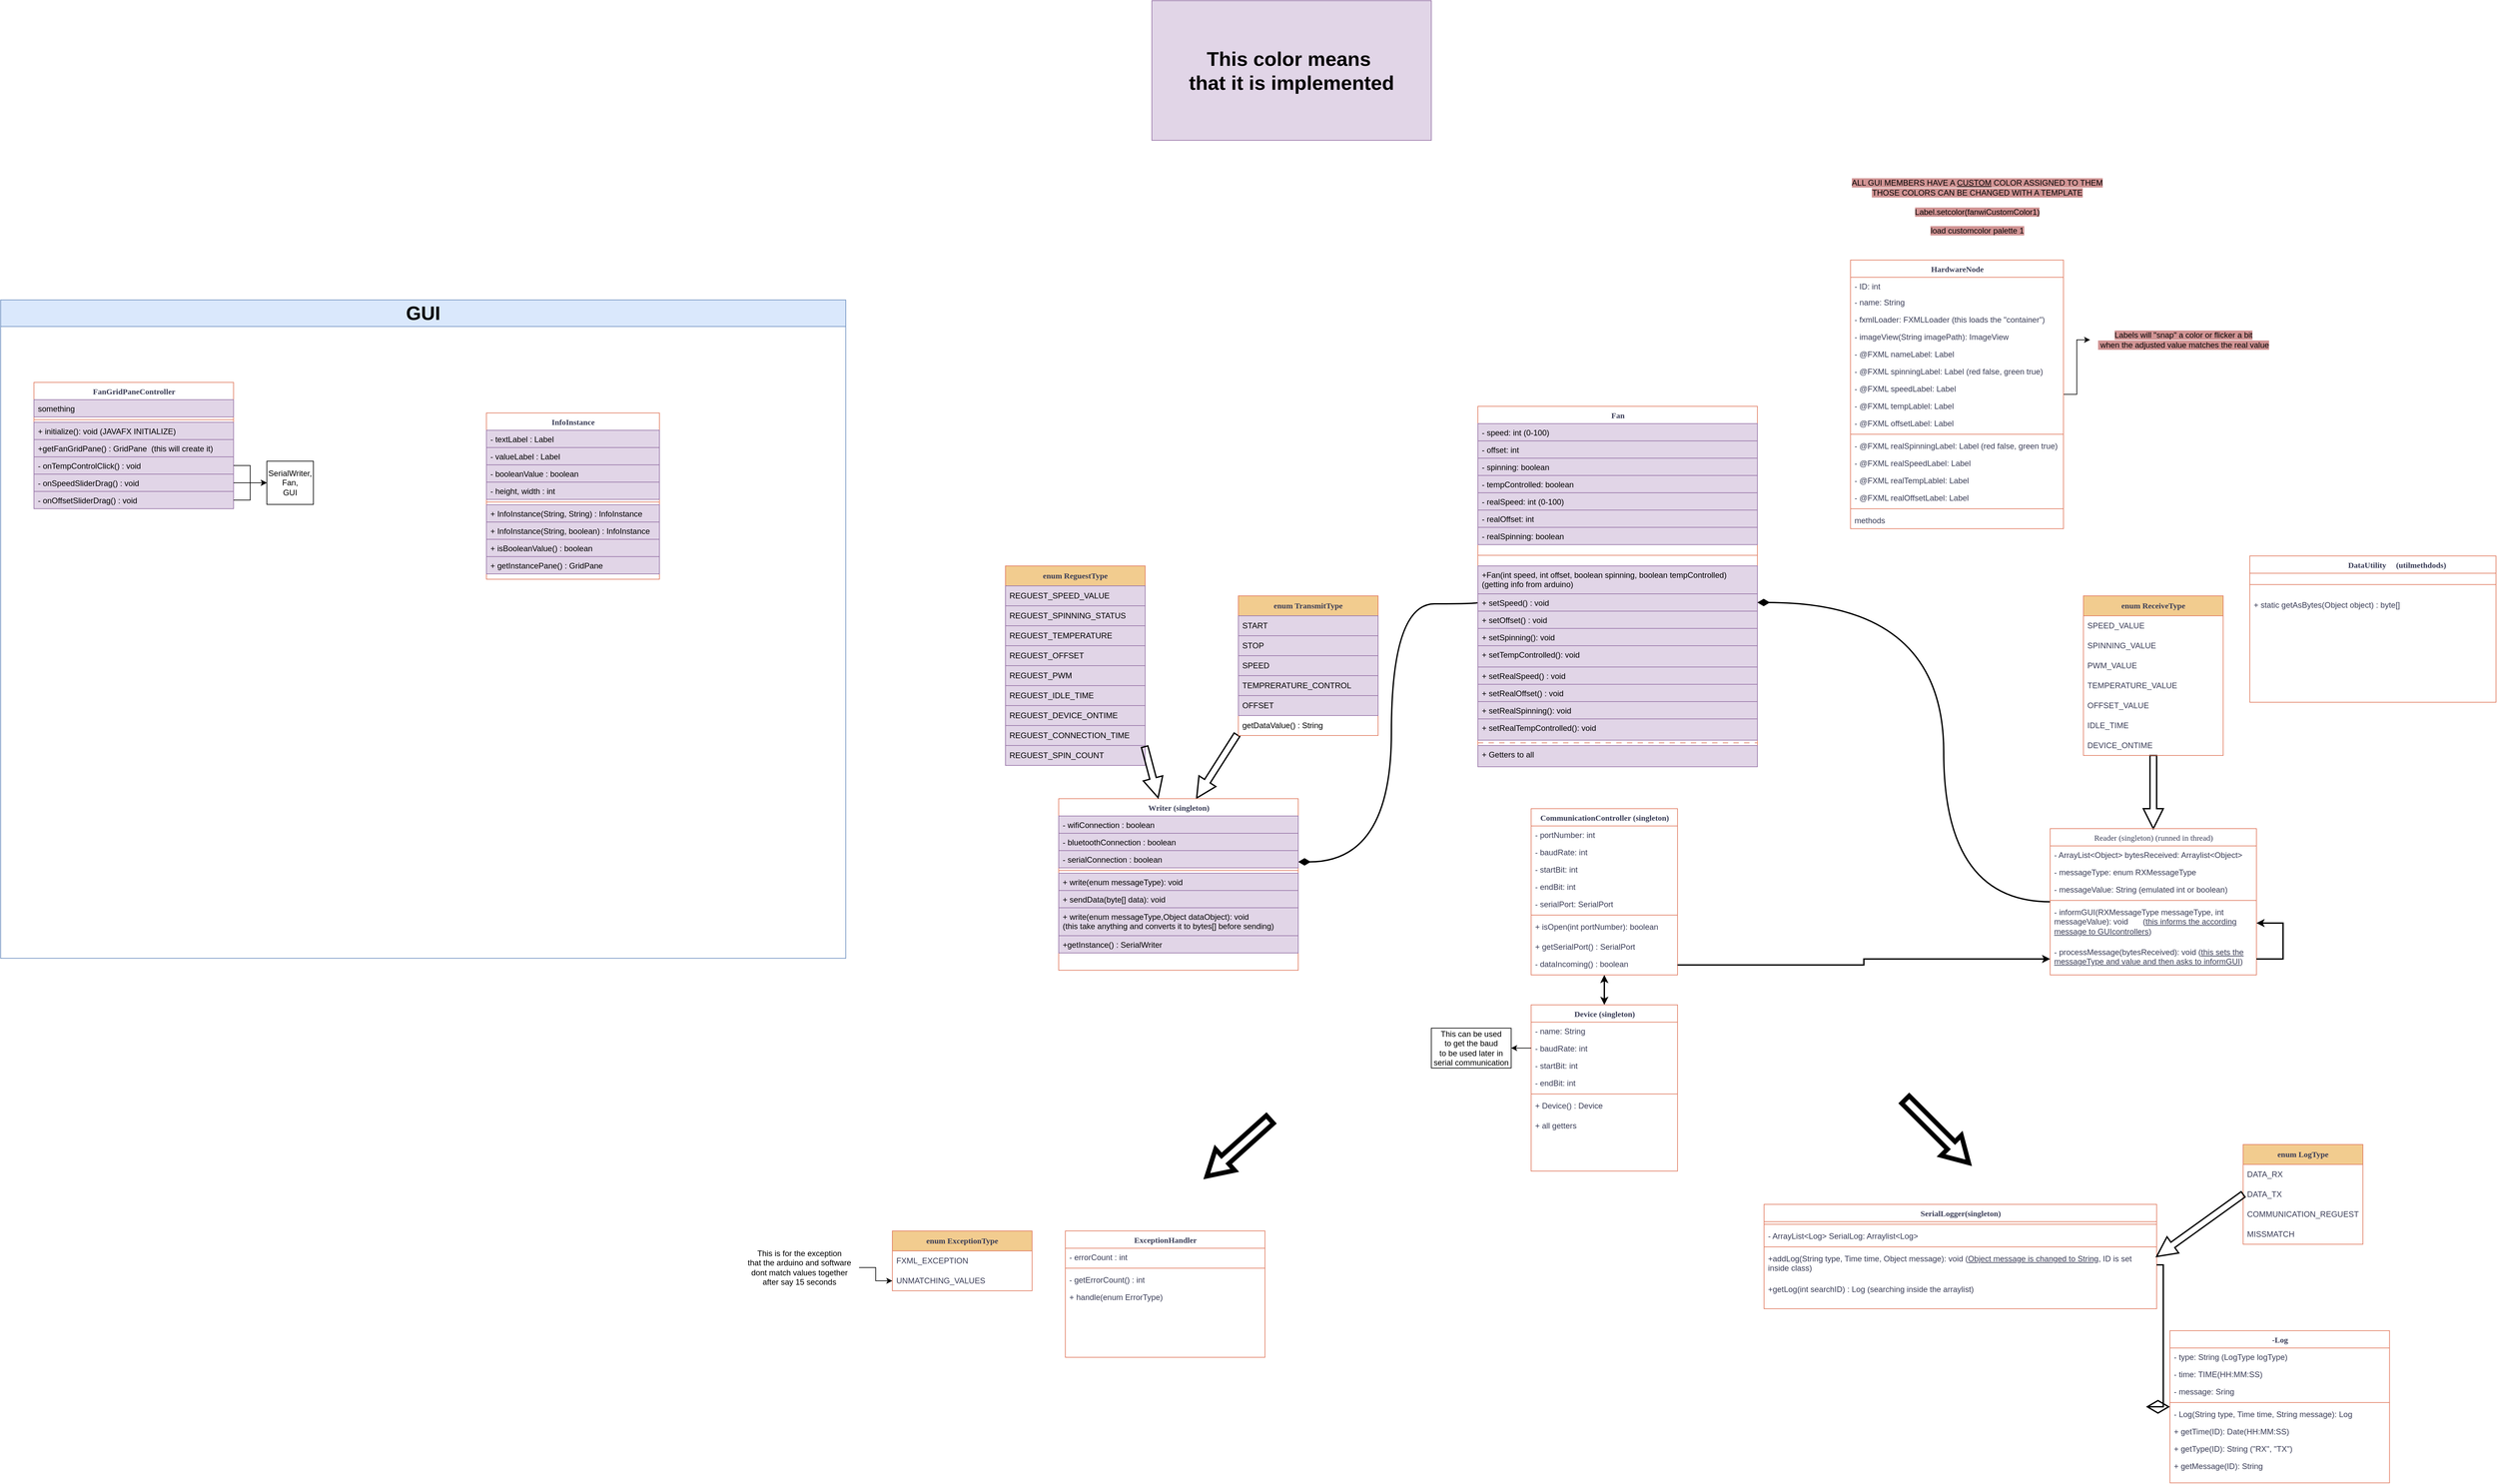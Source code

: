 <mxfile version="24.5.3" type="device" pages="2">
  <diagram name="Class diagram (program logic)" id="mnseYtSpthiiUfIY8SHr">
    <mxGraphModel dx="5019" dy="2653" grid="1" gridSize="10" guides="1" tooltips="1" connect="1" arrows="1" fold="1" page="1" pageScale="1" pageWidth="850" pageHeight="1100" math="0" shadow="0">
      <root>
        <mxCell id="0" />
        <mxCell id="1" parent="0" />
        <mxCell id="p_RgDi4whr3n8FJ-VYJ--31" style="edgeStyle=orthogonalEdgeStyle;rounded=0;orthogonalLoop=1;jettySize=auto;html=1;startArrow=classic;startFill=1;strokeWidth=2;" parent="1" source="7tHV_hbjyb579lzm8SB6-1" edge="1">
          <mxGeometry relative="1" as="geometry">
            <mxPoint x="-1320" y="-50" as="targetPoint" />
          </mxGeometry>
        </mxCell>
        <mxCell id="7tHV_hbjyb579lzm8SB6-1" value="CommunicationController (singleton)" style="swimlane;html=1;fontStyle=1;align=center;verticalAlign=top;childLayout=stackLayout;horizontal=1;startSize=26;horizontalStack=0;resizeParent=1;resizeLast=0;collapsible=1;marginBottom=0;swimlaneFillColor=#ffffff;rounded=0;shadow=0;comic=0;labelBackgroundColor=none;strokeWidth=1;fillColor=none;fontFamily=Verdana;fontSize=12;strokeColor=#E07A5F;fontColor=#393C56;" parent="1" vertex="1">
          <mxGeometry x="-1430" y="-345" width="220" height="250" as="geometry" />
        </mxCell>
        <mxCell id="7tHV_hbjyb579lzm8SB6-2" value="- portNumber: int" style="text;html=1;strokeColor=none;fillColor=none;align=left;verticalAlign=top;spacingLeft=4;spacingRight=4;whiteSpace=wrap;overflow=hidden;rotatable=0;points=[[0,0.5],[1,0.5]];portConstraint=eastwest;labelBackgroundColor=none;fontColor=#393C56;" parent="7tHV_hbjyb579lzm8SB6-1" vertex="1">
          <mxGeometry y="26" width="220" height="26" as="geometry" />
        </mxCell>
        <mxCell id="7tHV_hbjyb579lzm8SB6-3" value="- baudRate: int&lt;div&gt;&lt;br&gt;&lt;/div&gt;" style="text;html=1;strokeColor=none;fillColor=none;align=left;verticalAlign=top;spacingLeft=4;spacingRight=4;whiteSpace=wrap;overflow=hidden;rotatable=0;points=[[0,0.5],[1,0.5]];portConstraint=eastwest;labelBackgroundColor=none;fontColor=#393C56;" parent="7tHV_hbjyb579lzm8SB6-1" vertex="1">
          <mxGeometry y="52" width="220" height="26" as="geometry" />
        </mxCell>
        <mxCell id="7tHV_hbjyb579lzm8SB6-4" value="- startBit: int" style="text;html=1;strokeColor=none;fillColor=none;align=left;verticalAlign=top;spacingLeft=4;spacingRight=4;whiteSpace=wrap;overflow=hidden;rotatable=0;points=[[0,0.5],[1,0.5]];portConstraint=eastwest;labelBackgroundColor=none;fontColor=#393C56;" parent="7tHV_hbjyb579lzm8SB6-1" vertex="1">
          <mxGeometry y="78" width="220" height="26" as="geometry" />
        </mxCell>
        <mxCell id="7tHV_hbjyb579lzm8SB6-5" value="- endBit: int" style="text;html=1;strokeColor=none;fillColor=none;align=left;verticalAlign=top;spacingLeft=4;spacingRight=4;whiteSpace=wrap;overflow=hidden;rotatable=0;points=[[0,0.5],[1,0.5]];portConstraint=eastwest;labelBackgroundColor=none;fontColor=#393C56;" parent="7tHV_hbjyb579lzm8SB6-1" vertex="1">
          <mxGeometry y="104" width="220" height="26" as="geometry" />
        </mxCell>
        <mxCell id="7tHV_hbjyb579lzm8SB6-6" value="- serialPort: SerialPort" style="text;html=1;strokeColor=none;fillColor=none;align=left;verticalAlign=top;spacingLeft=4;spacingRight=4;whiteSpace=wrap;overflow=hidden;rotatable=0;points=[[0,0.5],[1,0.5]];portConstraint=eastwest;labelBackgroundColor=none;fontColor=#393C56;" parent="7tHV_hbjyb579lzm8SB6-1" vertex="1">
          <mxGeometry y="130" width="220" height="26" as="geometry" />
        </mxCell>
        <mxCell id="7tHV_hbjyb579lzm8SB6-7" value="" style="line;html=1;strokeWidth=1;fillColor=none;align=left;verticalAlign=middle;spacingTop=-1;spacingLeft=3;spacingRight=3;rotatable=0;labelPosition=right;points=[];portConstraint=eastwest;labelBackgroundColor=none;strokeColor=#E07A5F;fontColor=#393C56;" parent="7tHV_hbjyb579lzm8SB6-1" vertex="1">
          <mxGeometry y="156" width="220" height="8" as="geometry" />
        </mxCell>
        <mxCell id="7tHV_hbjyb579lzm8SB6-8" value="+ isOpen(int portNumber): boolean" style="text;html=1;strokeColor=none;fillColor=none;align=left;verticalAlign=top;spacingLeft=4;spacingRight=4;whiteSpace=wrap;overflow=hidden;rotatable=0;points=[[0,0.5],[1,0.5]];portConstraint=eastwest;labelBackgroundColor=none;fontColor=#393C56;" parent="7tHV_hbjyb579lzm8SB6-1" vertex="1">
          <mxGeometry y="164" width="220" height="30" as="geometry" />
        </mxCell>
        <mxCell id="7tHV_hbjyb579lzm8SB6-10" value="+ getSerialPort() : SerialPort" style="text;html=1;strokeColor=none;fillColor=none;align=left;verticalAlign=top;spacingLeft=4;spacingRight=4;whiteSpace=wrap;overflow=hidden;rotatable=0;points=[[0,0.5],[1,0.5]];portConstraint=eastwest;labelBackgroundColor=none;fontColor=#393C56;" parent="7tHV_hbjyb579lzm8SB6-1" vertex="1">
          <mxGeometry y="194" width="220" height="26" as="geometry" />
        </mxCell>
        <mxCell id="7tHV_hbjyb579lzm8SB6-9" value="- dataIncoming() : boolean" style="text;html=1;strokeColor=none;fillColor=none;align=left;verticalAlign=top;spacingLeft=4;spacingRight=4;whiteSpace=wrap;overflow=hidden;rotatable=0;points=[[0,0.5],[1,0.5]];portConstraint=eastwest;labelBackgroundColor=none;fontColor=#393C56;" parent="7tHV_hbjyb579lzm8SB6-1" vertex="1">
          <mxGeometry y="220" width="220" height="30" as="geometry" />
        </mxCell>
        <mxCell id="7tHV_hbjyb579lzm8SB6-11" value="&lt;div&gt;SerialLogger(singleton)&lt;/div&gt;" style="swimlane;html=1;fontStyle=1;align=center;verticalAlign=top;childLayout=stackLayout;horizontal=1;startSize=26;horizontalStack=0;resizeParent=1;resizeLast=0;collapsible=1;marginBottom=0;swimlaneFillColor=#ffffff;rounded=0;shadow=0;comic=0;labelBackgroundColor=none;strokeWidth=1;fillColor=none;fontFamily=Verdana;fontSize=12;strokeColor=#E07A5F;fontColor=#393C56;" parent="1" vertex="1">
          <mxGeometry x="-1080" y="250" width="590" height="157" as="geometry" />
        </mxCell>
        <mxCell id="7tHV_hbjyb579lzm8SB6-12" value="" style="line;html=1;strokeWidth=1;fillColor=none;align=left;verticalAlign=middle;spacingTop=-1;spacingLeft=3;spacingRight=3;rotatable=0;labelPosition=right;points=[];portConstraint=eastwest;labelBackgroundColor=none;strokeColor=#E07A5F;fontColor=#393C56;" parent="7tHV_hbjyb579lzm8SB6-11" vertex="1">
          <mxGeometry y="26" width="590" height="8" as="geometry" />
        </mxCell>
        <mxCell id="7tHV_hbjyb579lzm8SB6-13" value="- ArrayList&amp;lt;Log&amp;gt; SerialLog: Arraylist&amp;lt;Log&amp;gt;" style="text;html=1;strokeColor=none;fillColor=none;align=left;verticalAlign=top;spacingLeft=4;spacingRight=4;whiteSpace=wrap;overflow=hidden;rotatable=0;points=[[0,0.5],[1,0.5]];portConstraint=eastwest;labelBackgroundColor=none;fontColor=#393C56;" parent="7tHV_hbjyb579lzm8SB6-11" vertex="1">
          <mxGeometry y="34" width="590" height="26" as="geometry" />
        </mxCell>
        <mxCell id="7tHV_hbjyb579lzm8SB6-14" value="" style="line;html=1;strokeWidth=1;fillColor=none;align=left;verticalAlign=middle;spacingTop=-1;spacingLeft=3;spacingRight=3;rotatable=0;labelPosition=right;points=[];portConstraint=eastwest;labelBackgroundColor=none;strokeColor=#E07A5F;fontColor=#393C56;" parent="7tHV_hbjyb579lzm8SB6-11" vertex="1">
          <mxGeometry y="60" width="590" height="8" as="geometry" />
        </mxCell>
        <mxCell id="7tHV_hbjyb579lzm8SB6-15" value="+addLog(String type, Time time, Object message): void (&lt;u&gt;Object message is changed to String&lt;/u&gt;, ID is set inside class)" style="text;html=1;strokeColor=none;fillColor=none;align=left;verticalAlign=top;spacingLeft=4;spacingRight=4;whiteSpace=wrap;overflow=hidden;rotatable=0;points=[[0,0.5],[1,0.5]];portConstraint=eastwest;labelBackgroundColor=none;fontColor=#393C56;" parent="7tHV_hbjyb579lzm8SB6-11" vertex="1">
          <mxGeometry y="68" width="590" height="46" as="geometry" />
        </mxCell>
        <mxCell id="7tHV_hbjyb579lzm8SB6-16" value="+getLog(int searchID) : Log (searching inside the arraylist)" style="text;html=1;strokeColor=none;fillColor=none;align=left;verticalAlign=top;spacingLeft=4;spacingRight=4;whiteSpace=wrap;overflow=hidden;rotatable=0;points=[[0,0.5],[1,0.5]];portConstraint=eastwest;labelBackgroundColor=none;fontColor=#393C56;" parent="7tHV_hbjyb579lzm8SB6-11" vertex="1">
          <mxGeometry y="114" width="590" height="26" as="geometry" />
        </mxCell>
        <mxCell id="7tHV_hbjyb579lzm8SB6-17" value="-Log" style="swimlane;html=1;fontStyle=1;align=center;verticalAlign=top;childLayout=stackLayout;horizontal=1;startSize=26;horizontalStack=0;resizeParent=1;resizeLast=0;collapsible=1;marginBottom=0;swimlaneFillColor=#ffffff;rounded=0;shadow=0;comic=0;labelBackgroundColor=none;strokeWidth=1;fillColor=none;fontFamily=Verdana;fontSize=12;strokeColor=#E07A5F;fontColor=#393C56;" parent="1" vertex="1">
          <mxGeometry x="-470" y="440" width="330" height="228.75" as="geometry" />
        </mxCell>
        <mxCell id="7tHV_hbjyb579lzm8SB6-18" value="- type: String (LogType logType)" style="text;html=1;strokeColor=none;fillColor=none;align=left;verticalAlign=top;spacingLeft=4;spacingRight=4;whiteSpace=wrap;overflow=hidden;rotatable=0;points=[[0,0.5],[1,0.5]];portConstraint=eastwest;labelBackgroundColor=none;fontColor=#393C56;" parent="7tHV_hbjyb579lzm8SB6-17" vertex="1">
          <mxGeometry y="26" width="330" height="26" as="geometry" />
        </mxCell>
        <mxCell id="7tHV_hbjyb579lzm8SB6-19" value="- time: TIME(HH:MM:SS)" style="text;html=1;strokeColor=none;fillColor=none;align=left;verticalAlign=top;spacingLeft=4;spacingRight=4;whiteSpace=wrap;overflow=hidden;rotatable=0;points=[[0,0.5],[1,0.5]];portConstraint=eastwest;labelBackgroundColor=none;fontColor=#393C56;" parent="7tHV_hbjyb579lzm8SB6-17" vertex="1">
          <mxGeometry y="52" width="330" height="26" as="geometry" />
        </mxCell>
        <mxCell id="7tHV_hbjyb579lzm8SB6-20" value="- message: Sring" style="text;html=1;strokeColor=none;fillColor=none;align=left;verticalAlign=top;spacingLeft=4;spacingRight=4;whiteSpace=wrap;overflow=hidden;rotatable=0;points=[[0,0.5],[1,0.5]];portConstraint=eastwest;labelBackgroundColor=none;fontColor=#393C56;" parent="7tHV_hbjyb579lzm8SB6-17" vertex="1">
          <mxGeometry y="78" width="330" height="26" as="geometry" />
        </mxCell>
        <mxCell id="7tHV_hbjyb579lzm8SB6-21" value="" style="line;html=1;strokeWidth=1;fillColor=none;align=left;verticalAlign=middle;spacingTop=-1;spacingLeft=3;spacingRight=3;rotatable=0;labelPosition=right;points=[];portConstraint=eastwest;labelBackgroundColor=none;strokeColor=#E07A5F;fontColor=#393C56;" parent="7tHV_hbjyb579lzm8SB6-17" vertex="1">
          <mxGeometry y="104" width="330" height="8" as="geometry" />
        </mxCell>
        <mxCell id="7tHV_hbjyb579lzm8SB6-22" value="- Log(String type, Time time, String message): Log" style="text;html=1;strokeColor=none;fillColor=none;align=left;verticalAlign=top;spacingLeft=4;spacingRight=4;whiteSpace=wrap;overflow=hidden;rotatable=0;points=[[0,0.5],[1,0.5]];portConstraint=eastwest;labelBackgroundColor=none;fontColor=#393C56;" parent="7tHV_hbjyb579lzm8SB6-17" vertex="1">
          <mxGeometry y="112" width="330" height="26" as="geometry" />
        </mxCell>
        <mxCell id="7tHV_hbjyb579lzm8SB6-23" value="+ getTime(ID): Date(HH:MM:SS)" style="text;html=1;strokeColor=none;fillColor=none;align=left;verticalAlign=top;spacingLeft=4;spacingRight=4;whiteSpace=wrap;overflow=hidden;rotatable=0;points=[[0,0.5],[1,0.5]];portConstraint=eastwest;labelBackgroundColor=none;fontColor=#393C56;" parent="7tHV_hbjyb579lzm8SB6-17" vertex="1">
          <mxGeometry y="138" width="330" height="26" as="geometry" />
        </mxCell>
        <mxCell id="7tHV_hbjyb579lzm8SB6-24" value="+ getType(ID): String (&quot;RX&quot;, &quot;TX&quot;)" style="text;html=1;strokeColor=none;fillColor=none;align=left;verticalAlign=top;spacingLeft=4;spacingRight=4;whiteSpace=wrap;overflow=hidden;rotatable=0;points=[[0,0.5],[1,0.5]];portConstraint=eastwest;labelBackgroundColor=none;fontColor=#393C56;" parent="7tHV_hbjyb579lzm8SB6-17" vertex="1">
          <mxGeometry y="164" width="330" height="26" as="geometry" />
        </mxCell>
        <mxCell id="7tHV_hbjyb579lzm8SB6-25" value="+ getMessage(ID): String" style="text;html=1;strokeColor=none;fillColor=none;align=left;verticalAlign=top;spacingLeft=4;spacingRight=4;whiteSpace=wrap;overflow=hidden;rotatable=0;points=[[0,0.5],[1,0.5]];portConstraint=eastwest;labelBackgroundColor=none;fontColor=#393C56;" parent="7tHV_hbjyb579lzm8SB6-17" vertex="1">
          <mxGeometry y="190" width="330" height="26" as="geometry" />
        </mxCell>
        <mxCell id="7tHV_hbjyb579lzm8SB6-26" style="edgeStyle=orthogonalEdgeStyle;rounded=0;orthogonalLoop=1;jettySize=auto;html=1;strokeColor=default;fontColor=#393C56;fillColor=#F2CC8F;endArrow=diamondThin;endFill=0;endSize=30;strokeWidth=2;" parent="1" source="7tHV_hbjyb579lzm8SB6-15" target="7tHV_hbjyb579lzm8SB6-17" edge="1">
          <mxGeometry relative="1" as="geometry">
            <Array as="points">
              <mxPoint x="-480" y="341" />
            </Array>
          </mxGeometry>
        </mxCell>
        <mxCell id="7tHV_hbjyb579lzm8SB6-27" value="&lt;font face=&quot;Verdana&quot;&gt;&lt;b&gt;enum LogType&lt;/b&gt;&lt;/font&gt;" style="swimlane;fontStyle=0;childLayout=stackLayout;horizontal=1;startSize=30;horizontalStack=0;resizeParent=1;resizeParentMax=0;resizeLast=0;collapsible=1;marginBottom=0;whiteSpace=wrap;html=1;labelBackgroundColor=none;fillColor=#F2CC8F;strokeColor=#E07A5F;fontColor=#393C56;" parent="1" vertex="1">
          <mxGeometry x="-360" y="160" width="180" height="150" as="geometry" />
        </mxCell>
        <mxCell id="7tHV_hbjyb579lzm8SB6-28" value="DATA_RX" style="text;strokeColor=none;fillColor=none;align=left;verticalAlign=middle;spacingLeft=4;spacingRight=4;overflow=hidden;points=[[0,0.5],[1,0.5]];portConstraint=eastwest;rotatable=0;whiteSpace=wrap;html=1;labelBackgroundColor=none;fontColor=#393C56;" parent="7tHV_hbjyb579lzm8SB6-27" vertex="1">
          <mxGeometry y="30" width="180" height="30" as="geometry" />
        </mxCell>
        <mxCell id="7tHV_hbjyb579lzm8SB6-29" value="DATA_TX" style="text;strokeColor=none;fillColor=none;align=left;verticalAlign=middle;spacingLeft=4;spacingRight=4;overflow=hidden;points=[[0,0.5],[1,0.5]];portConstraint=eastwest;rotatable=0;whiteSpace=wrap;html=1;labelBackgroundColor=none;fontColor=#393C56;" parent="7tHV_hbjyb579lzm8SB6-27" vertex="1">
          <mxGeometry y="60" width="180" height="30" as="geometry" />
        </mxCell>
        <mxCell id="7tHV_hbjyb579lzm8SB6-30" value="COMMUNICATION_REGUEST" style="text;strokeColor=none;fillColor=none;align=left;verticalAlign=middle;spacingLeft=4;spacingRight=4;overflow=hidden;points=[[0,0.5],[1,0.5]];portConstraint=eastwest;rotatable=0;whiteSpace=wrap;html=1;labelBackgroundColor=none;fontColor=#393C56;" parent="7tHV_hbjyb579lzm8SB6-27" vertex="1">
          <mxGeometry y="90" width="180" height="30" as="geometry" />
        </mxCell>
        <mxCell id="7tHV_hbjyb579lzm8SB6-31" value="MISSMATCH" style="text;strokeColor=none;fillColor=none;align=left;verticalAlign=middle;spacingLeft=4;spacingRight=4;overflow=hidden;points=[[0,0.5],[1,0.5]];portConstraint=eastwest;rotatable=0;whiteSpace=wrap;html=1;labelBackgroundColor=none;fontColor=#393C56;" parent="7tHV_hbjyb579lzm8SB6-27" vertex="1">
          <mxGeometry y="120" width="180" height="30" as="geometry" />
        </mxCell>
        <mxCell id="7tHV_hbjyb579lzm8SB6-32" style="edgeStyle=orthogonalEdgeStyle;rounded=0;orthogonalLoop=1;jettySize=auto;html=1;" parent="1" source="7tHV_hbjyb579lzm8SB6-33" target="7tHV_hbjyb579lzm8SB6-115" edge="1">
          <mxGeometry relative="1" as="geometry" />
        </mxCell>
        <mxCell id="7tHV_hbjyb579lzm8SB6-33" value="HardwareNode" style="swimlane;html=1;fontStyle=1;align=center;verticalAlign=top;childLayout=stackLayout;horizontal=1;startSize=26;horizontalStack=0;resizeParent=1;resizeLast=0;collapsible=1;marginBottom=0;swimlaneFillColor=#ffffff;rounded=0;shadow=0;comic=0;labelBackgroundColor=none;strokeWidth=1;fillColor=none;fontFamily=Verdana;fontSize=12;strokeColor=#E07A5F;fontColor=#393C56;" parent="1" vertex="1">
          <mxGeometry x="-950" y="-1170" width="320" height="404" as="geometry" />
        </mxCell>
        <mxCell id="7tHV_hbjyb579lzm8SB6-34" value="- ID: int" style="text;html=1;strokeColor=none;fillColor=none;align=left;verticalAlign=top;spacingLeft=4;spacingRight=4;whiteSpace=wrap;overflow=hidden;rotatable=0;points=[[0,0.5],[1,0.5]];portConstraint=eastwest;labelBackgroundColor=none;fontColor=#393C56;" parent="7tHV_hbjyb579lzm8SB6-33" vertex="1">
          <mxGeometry y="26" width="320" height="24" as="geometry" />
        </mxCell>
        <mxCell id="7tHV_hbjyb579lzm8SB6-35" value="- name: String" style="text;html=1;strokeColor=none;fillColor=none;align=left;verticalAlign=top;spacingLeft=4;spacingRight=4;whiteSpace=wrap;overflow=hidden;rotatable=0;points=[[0,0.5],[1,0.5]];portConstraint=eastwest;labelBackgroundColor=none;fontColor=#393C56;" parent="7tHV_hbjyb579lzm8SB6-33" vertex="1">
          <mxGeometry y="50" width="320" height="26" as="geometry" />
        </mxCell>
        <mxCell id="7tHV_hbjyb579lzm8SB6-36" value="- fxmlLoader: FXMLLoader (this loads the &quot;container&quot;)" style="text;html=1;strokeColor=none;fillColor=none;align=left;verticalAlign=top;spacingLeft=4;spacingRight=4;whiteSpace=wrap;overflow=hidden;rotatable=0;points=[[0,0.5],[1,0.5]];portConstraint=eastwest;labelBackgroundColor=none;fontColor=#393C56;" parent="7tHV_hbjyb579lzm8SB6-33" vertex="1">
          <mxGeometry y="76" width="320" height="26" as="geometry" />
        </mxCell>
        <mxCell id="7tHV_hbjyb579lzm8SB6-37" value="- imageView(String imagePath): ImageView" style="text;html=1;strokeColor=none;fillColor=none;align=left;verticalAlign=top;spacingLeft=4;spacingRight=4;whiteSpace=wrap;overflow=hidden;rotatable=0;points=[[0,0.5],[1,0.5]];portConstraint=eastwest;labelBackgroundColor=none;fontColor=#393C56;" parent="7tHV_hbjyb579lzm8SB6-33" vertex="1">
          <mxGeometry y="102" width="320" height="26" as="geometry" />
        </mxCell>
        <mxCell id="7tHV_hbjyb579lzm8SB6-38" value="- @FXML nameLabel: Label" style="text;html=1;strokeColor=none;fillColor=none;align=left;verticalAlign=top;spacingLeft=4;spacingRight=4;whiteSpace=wrap;overflow=hidden;rotatable=0;points=[[0,0.5],[1,0.5]];portConstraint=eastwest;labelBackgroundColor=none;fontColor=#393C56;" parent="7tHV_hbjyb579lzm8SB6-33" vertex="1">
          <mxGeometry y="128" width="320" height="26" as="geometry" />
        </mxCell>
        <mxCell id="7tHV_hbjyb579lzm8SB6-39" value="- @FXML spinningLabel: Label (red false, green true)" style="text;html=1;strokeColor=none;fillColor=none;align=left;verticalAlign=top;spacingLeft=4;spacingRight=4;whiteSpace=wrap;overflow=hidden;rotatable=0;points=[[0,0.5],[1,0.5]];portConstraint=eastwest;labelBackgroundColor=none;fontColor=#393C56;" parent="7tHV_hbjyb579lzm8SB6-33" vertex="1">
          <mxGeometry y="154" width="320" height="26" as="geometry" />
        </mxCell>
        <mxCell id="7tHV_hbjyb579lzm8SB6-40" value="- @FXML speedLabel: Label" style="text;html=1;strokeColor=none;fillColor=none;align=left;verticalAlign=top;spacingLeft=4;spacingRight=4;whiteSpace=wrap;overflow=hidden;rotatable=0;points=[[0,0.5],[1,0.5]];portConstraint=eastwest;labelBackgroundColor=none;fontColor=#393C56;" parent="7tHV_hbjyb579lzm8SB6-33" vertex="1">
          <mxGeometry y="180" width="320" height="26" as="geometry" />
        </mxCell>
        <mxCell id="7tHV_hbjyb579lzm8SB6-41" value="- @FXML tempLablel: Label" style="text;html=1;strokeColor=none;fillColor=none;align=left;verticalAlign=top;spacingLeft=4;spacingRight=4;whiteSpace=wrap;overflow=hidden;rotatable=0;points=[[0,0.5],[1,0.5]];portConstraint=eastwest;labelBackgroundColor=none;fontColor=#393C56;" parent="7tHV_hbjyb579lzm8SB6-33" vertex="1">
          <mxGeometry y="206" width="320" height="26" as="geometry" />
        </mxCell>
        <mxCell id="7tHV_hbjyb579lzm8SB6-42" value="- @FXML offsetLabel: Label" style="text;html=1;strokeColor=none;fillColor=none;align=left;verticalAlign=top;spacingLeft=4;spacingRight=4;whiteSpace=wrap;overflow=hidden;rotatable=0;points=[[0,0.5],[1,0.5]];portConstraint=eastwest;labelBackgroundColor=none;fontColor=#393C56;" parent="7tHV_hbjyb579lzm8SB6-33" vertex="1">
          <mxGeometry y="232" width="320" height="26" as="geometry" />
        </mxCell>
        <mxCell id="7tHV_hbjyb579lzm8SB6-43" value="" style="line;html=1;strokeWidth=1;fillColor=none;align=left;verticalAlign=middle;spacingTop=-1;spacingLeft=3;spacingRight=3;rotatable=0;labelPosition=right;points=[];portConstraint=eastwest;labelBackgroundColor=none;strokeColor=#E07A5F;fontColor=#393C56;" parent="7tHV_hbjyb579lzm8SB6-33" vertex="1">
          <mxGeometry y="258" width="320" height="8" as="geometry" />
        </mxCell>
        <mxCell id="7tHV_hbjyb579lzm8SB6-44" value="- @FXML realSpinningLabel: Label (red false, green true)" style="text;html=1;strokeColor=none;fillColor=none;align=left;verticalAlign=top;spacingLeft=4;spacingRight=4;whiteSpace=wrap;overflow=hidden;rotatable=0;points=[[0,0.5],[1,0.5]];portConstraint=eastwest;labelBackgroundColor=none;fontColor=#393C56;" parent="7tHV_hbjyb579lzm8SB6-33" vertex="1">
          <mxGeometry y="266" width="320" height="26" as="geometry" />
        </mxCell>
        <mxCell id="7tHV_hbjyb579lzm8SB6-45" value="- @FXML realSpeedLabel: Label" style="text;html=1;strokeColor=none;fillColor=none;align=left;verticalAlign=top;spacingLeft=4;spacingRight=4;whiteSpace=wrap;overflow=hidden;rotatable=0;points=[[0,0.5],[1,0.5]];portConstraint=eastwest;labelBackgroundColor=none;fontColor=#393C56;" parent="7tHV_hbjyb579lzm8SB6-33" vertex="1">
          <mxGeometry y="292" width="320" height="26" as="geometry" />
        </mxCell>
        <mxCell id="7tHV_hbjyb579lzm8SB6-46" value="- @FXML realTempLablel: Label" style="text;html=1;strokeColor=none;fillColor=none;align=left;verticalAlign=top;spacingLeft=4;spacingRight=4;whiteSpace=wrap;overflow=hidden;rotatable=0;points=[[0,0.5],[1,0.5]];portConstraint=eastwest;labelBackgroundColor=none;fontColor=#393C56;" parent="7tHV_hbjyb579lzm8SB6-33" vertex="1">
          <mxGeometry y="318" width="320" height="26" as="geometry" />
        </mxCell>
        <mxCell id="7tHV_hbjyb579lzm8SB6-47" value="- @FXML realOffsetLabel: Label" style="text;html=1;strokeColor=none;fillColor=none;align=left;verticalAlign=top;spacingLeft=4;spacingRight=4;whiteSpace=wrap;overflow=hidden;rotatable=0;points=[[0,0.5],[1,0.5]];portConstraint=eastwest;labelBackgroundColor=none;fontColor=#393C56;" parent="7tHV_hbjyb579lzm8SB6-33" vertex="1">
          <mxGeometry y="344" width="320" height="26" as="geometry" />
        </mxCell>
        <mxCell id="7tHV_hbjyb579lzm8SB6-48" value="" style="line;html=1;strokeWidth=1;fillColor=none;align=left;verticalAlign=middle;spacingTop=-1;spacingLeft=3;spacingRight=3;rotatable=0;labelPosition=right;points=[];portConstraint=eastwest;labelBackgroundColor=none;strokeColor=#E07A5F;fontColor=#393C56;" parent="7tHV_hbjyb579lzm8SB6-33" vertex="1">
          <mxGeometry y="370" width="320" height="8" as="geometry" />
        </mxCell>
        <mxCell id="7tHV_hbjyb579lzm8SB6-49" value="methods" style="text;html=1;strokeColor=none;fillColor=none;align=left;verticalAlign=top;spacingLeft=4;spacingRight=4;whiteSpace=wrap;overflow=hidden;rotatable=0;points=[[0,0.5],[1,0.5]];portConstraint=eastwest;labelBackgroundColor=none;fontColor=#393C56;" parent="7tHV_hbjyb579lzm8SB6-33" vertex="1">
          <mxGeometry y="378" width="320" height="26" as="geometry" />
        </mxCell>
        <mxCell id="7tHV_hbjyb579lzm8SB6-50" style="edgeStyle=orthogonalEdgeStyle;rounded=0;orthogonalLoop=1;jettySize=auto;html=1;exitX=0;exitY=0.5;exitDx=0;exitDy=0;curved=1;strokeWidth=2;endArrow=diamondThin;endFill=1;endSize=13;" parent="1" source="7tHV_hbjyb579lzm8SB6-63" target="7tHV_hbjyb579lzm8SB6-86" edge="1">
          <mxGeometry relative="1" as="geometry">
            <Array as="points">
              <mxPoint x="-1640" y="-653" />
              <mxPoint x="-1640" y="-265" />
            </Array>
          </mxGeometry>
        </mxCell>
        <mxCell id="7tHV_hbjyb579lzm8SB6-51" value="Fan" style="swimlane;html=1;fontStyle=1;align=center;verticalAlign=top;childLayout=stackLayout;horizontal=1;startSize=26;horizontalStack=0;resizeParent=1;resizeLast=0;collapsible=1;marginBottom=0;swimlaneFillColor=#ffffff;rounded=0;shadow=0;comic=0;labelBackgroundColor=none;strokeWidth=1;fillColor=none;fontFamily=Verdana;fontSize=12;strokeColor=#E07A5F;fontColor=#393C56;" parent="1" vertex="1">
          <mxGeometry x="-1510" y="-950" width="420" height="542" as="geometry" />
        </mxCell>
        <mxCell id="7tHV_hbjyb579lzm8SB6-52" value="- speed: int (0-100)" style="text;html=1;strokeColor=#9673a6;fillColor=#e1d5e7;align=left;verticalAlign=top;spacingLeft=4;spacingRight=4;whiteSpace=wrap;overflow=hidden;rotatable=0;points=[[0,0.5],[1,0.5]];portConstraint=eastwest;labelBackgroundColor=none;" parent="7tHV_hbjyb579lzm8SB6-51" vertex="1">
          <mxGeometry y="26" width="420" height="26" as="geometry" />
        </mxCell>
        <mxCell id="7tHV_hbjyb579lzm8SB6-53" value="- offset: int" style="text;html=1;strokeColor=#9673a6;fillColor=#e1d5e7;align=left;verticalAlign=top;spacingLeft=4;spacingRight=4;whiteSpace=wrap;overflow=hidden;rotatable=0;points=[[0,0.5],[1,0.5]];portConstraint=eastwest;labelBackgroundColor=none;" parent="7tHV_hbjyb579lzm8SB6-51" vertex="1">
          <mxGeometry y="52" width="420" height="26" as="geometry" />
        </mxCell>
        <mxCell id="7tHV_hbjyb579lzm8SB6-54" value="- spinning: boolean" style="text;html=1;strokeColor=#9673a6;fillColor=#e1d5e7;align=left;verticalAlign=top;spacingLeft=4;spacingRight=4;whiteSpace=wrap;overflow=hidden;rotatable=0;points=[[0,0.5],[1,0.5]];portConstraint=eastwest;labelBackgroundColor=none;" parent="7tHV_hbjyb579lzm8SB6-51" vertex="1">
          <mxGeometry y="78" width="420" height="26" as="geometry" />
        </mxCell>
        <mxCell id="7tHV_hbjyb579lzm8SB6-55" value="- tempControlled: boolean" style="text;html=1;strokeColor=#9673a6;fillColor=#e1d5e7;align=left;verticalAlign=top;spacingLeft=4;spacingRight=4;whiteSpace=wrap;overflow=hidden;rotatable=0;points=[[0,0.5],[1,0.5]];portConstraint=eastwest;labelBackgroundColor=none;" parent="7tHV_hbjyb579lzm8SB6-51" vertex="1">
          <mxGeometry y="104" width="420" height="26" as="geometry" />
        </mxCell>
        <mxCell id="7tHV_hbjyb579lzm8SB6-57" value="- realSpeed&lt;span style=&quot;background-color: initial;&quot;&gt;: int (0-100)&lt;/span&gt;" style="text;html=1;strokeColor=#9673a6;fillColor=#e1d5e7;align=left;verticalAlign=top;spacingLeft=4;spacingRight=4;whiteSpace=wrap;overflow=hidden;rotatable=0;points=[[0,0.5],[1,0.5]];portConstraint=eastwest;labelBackgroundColor=none;" parent="7tHV_hbjyb579lzm8SB6-51" vertex="1">
          <mxGeometry y="130" width="420" height="26" as="geometry" />
        </mxCell>
        <mxCell id="7tHV_hbjyb579lzm8SB6-58" value="- realOffset: int" style="text;html=1;strokeColor=#9673a6;fillColor=#e1d5e7;align=left;verticalAlign=top;spacingLeft=4;spacingRight=4;whiteSpace=wrap;overflow=hidden;rotatable=0;points=[[0,0.5],[1,0.5]];portConstraint=eastwest;labelBackgroundColor=none;" parent="7tHV_hbjyb579lzm8SB6-51" vertex="1">
          <mxGeometry y="156" width="420" height="26" as="geometry" />
        </mxCell>
        <mxCell id="7tHV_hbjyb579lzm8SB6-59" value="- realSpinning&lt;span style=&quot;background-color: initial;&quot;&gt;: boolean&lt;/span&gt;" style="text;html=1;strokeColor=#9673a6;fillColor=#e1d5e7;align=left;verticalAlign=top;spacingLeft=4;spacingRight=4;whiteSpace=wrap;overflow=hidden;rotatable=0;points=[[0,0.5],[1,0.5]];portConstraint=eastwest;labelBackgroundColor=none;" parent="7tHV_hbjyb579lzm8SB6-51" vertex="1">
          <mxGeometry y="182" width="420" height="26" as="geometry" />
        </mxCell>
        <mxCell id="7tHV_hbjyb579lzm8SB6-61" value="" style="line;html=1;strokeWidth=1;fillColor=none;align=left;verticalAlign=middle;spacingTop=-1;spacingLeft=3;spacingRight=3;rotatable=0;labelPosition=right;points=[];portConstraint=eastwest;labelBackgroundColor=none;strokeColor=#E07A5F;fontColor=#393C56;" parent="7tHV_hbjyb579lzm8SB6-51" vertex="1">
          <mxGeometry y="208" width="420" height="32" as="geometry" />
        </mxCell>
        <mxCell id="7tHV_hbjyb579lzm8SB6-62" value="+Fan(int speed, int offset, boolean spinning, boolean tempControlled&lt;span style=&quot;background-color: initial;&quot;&gt;) (getting info from arduino)&lt;/span&gt;" style="text;html=1;strokeColor=#9673a6;fillColor=#e1d5e7;align=left;verticalAlign=top;spacingLeft=4;spacingRight=4;whiteSpace=wrap;overflow=hidden;rotatable=0;points=[[0,0.5],[1,0.5]];portConstraint=eastwest;labelBackgroundColor=none;" parent="7tHV_hbjyb579lzm8SB6-51" vertex="1">
          <mxGeometry y="240" width="420" height="42" as="geometry" />
        </mxCell>
        <mxCell id="7tHV_hbjyb579lzm8SB6-63" value="+ setSpeed() : void" style="text;html=1;strokeColor=#9673a6;fillColor=#e1d5e7;align=left;verticalAlign=top;spacingLeft=4;spacingRight=4;whiteSpace=wrap;overflow=hidden;rotatable=0;points=[[0,0.5],[1,0.5]];portConstraint=eastwest;labelBackgroundColor=none;" parent="7tHV_hbjyb579lzm8SB6-51" vertex="1">
          <mxGeometry y="282" width="420" height="26" as="geometry" />
        </mxCell>
        <mxCell id="Xntf5tJK9PxHKMnyWvq5-12" value="+ setOffset() : void" style="text;html=1;strokeColor=#9673a6;fillColor=#e1d5e7;align=left;verticalAlign=top;spacingLeft=4;spacingRight=4;whiteSpace=wrap;overflow=hidden;rotatable=0;points=[[0,0.5],[1,0.5]];portConstraint=eastwest;labelBackgroundColor=none;" parent="7tHV_hbjyb579lzm8SB6-51" vertex="1">
          <mxGeometry y="308" width="420" height="26" as="geometry" />
        </mxCell>
        <mxCell id="7tHV_hbjyb579lzm8SB6-64" value="+ setSpinning(): void" style="text;html=1;strokeColor=#9673a6;fillColor=#e1d5e7;align=left;verticalAlign=top;spacingLeft=4;spacingRight=4;whiteSpace=wrap;overflow=hidden;rotatable=0;points=[[0,0.5],[1,0.5]];portConstraint=eastwest;labelBackgroundColor=none;" parent="7tHV_hbjyb579lzm8SB6-51" vertex="1">
          <mxGeometry y="334" width="420" height="26" as="geometry" />
        </mxCell>
        <mxCell id="7tHV_hbjyb579lzm8SB6-66" value="+ setTempControlled()&lt;span style=&quot;background-color: initial;&quot;&gt;: void&lt;/span&gt;" style="text;html=1;strokeColor=#9673a6;fillColor=#e1d5e7;align=left;verticalAlign=top;spacingLeft=4;spacingRight=4;whiteSpace=wrap;overflow=hidden;rotatable=0;points=[[0,0.5],[1,0.5]];portConstraint=eastwest;labelBackgroundColor=none;" parent="7tHV_hbjyb579lzm8SB6-51" vertex="1">
          <mxGeometry y="360" width="420" height="32" as="geometry" />
        </mxCell>
        <mxCell id="Xntf5tJK9PxHKMnyWvq5-13" value="+ setRealSpeed() : void" style="text;html=1;strokeColor=#9673a6;fillColor=#e1d5e7;align=left;verticalAlign=top;spacingLeft=4;spacingRight=4;whiteSpace=wrap;overflow=hidden;rotatable=0;points=[[0,0.5],[1,0.5]];portConstraint=eastwest;labelBackgroundColor=none;" parent="7tHV_hbjyb579lzm8SB6-51" vertex="1">
          <mxGeometry y="392" width="420" height="26" as="geometry" />
        </mxCell>
        <mxCell id="Xntf5tJK9PxHKMnyWvq5-14" value="+ setRealOffset() : void" style="text;html=1;strokeColor=#9673a6;fillColor=#e1d5e7;align=left;verticalAlign=top;spacingLeft=4;spacingRight=4;whiteSpace=wrap;overflow=hidden;rotatable=0;points=[[0,0.5],[1,0.5]];portConstraint=eastwest;labelBackgroundColor=none;" parent="7tHV_hbjyb579lzm8SB6-51" vertex="1">
          <mxGeometry y="418" width="420" height="26" as="geometry" />
        </mxCell>
        <mxCell id="Xntf5tJK9PxHKMnyWvq5-15" value="+ setRealSpinning(): void" style="text;html=1;strokeColor=#9673a6;fillColor=#e1d5e7;align=left;verticalAlign=top;spacingLeft=4;spacingRight=4;whiteSpace=wrap;overflow=hidden;rotatable=0;points=[[0,0.5],[1,0.5]];portConstraint=eastwest;labelBackgroundColor=none;" parent="7tHV_hbjyb579lzm8SB6-51" vertex="1">
          <mxGeometry y="444" width="420" height="26" as="geometry" />
        </mxCell>
        <mxCell id="Xntf5tJK9PxHKMnyWvq5-16" value="+ setRealTempControlled()&lt;span style=&quot;background-color: initial;&quot;&gt;: void&lt;/span&gt;" style="text;html=1;strokeColor=#9673a6;fillColor=#e1d5e7;align=left;verticalAlign=top;spacingLeft=4;spacingRight=4;whiteSpace=wrap;overflow=hidden;rotatable=0;points=[[0,0.5],[1,0.5]];portConstraint=eastwest;labelBackgroundColor=none;" parent="7tHV_hbjyb579lzm8SB6-51" vertex="1">
          <mxGeometry y="470" width="420" height="32" as="geometry" />
        </mxCell>
        <mxCell id="Xntf5tJK9PxHKMnyWvq5-17" value="" style="line;html=1;strokeWidth=1;fillColor=none;align=left;verticalAlign=middle;spacingTop=-1;spacingLeft=3;spacingRight=3;rotatable=0;labelPosition=right;points=[];portConstraint=eastwest;labelBackgroundColor=none;strokeColor=#E07A5F;fontColor=#393C56;dashed=1;dashPattern=8 8;" parent="7tHV_hbjyb579lzm8SB6-51" vertex="1">
          <mxGeometry y="502" width="420" height="8" as="geometry" />
        </mxCell>
        <mxCell id="Xntf5tJK9PxHKMnyWvq5-18" value="+ Getters to all" style="text;html=1;strokeColor=#9673a6;fillColor=#e1d5e7;align=left;verticalAlign=top;spacingLeft=4;spacingRight=4;whiteSpace=wrap;overflow=hidden;rotatable=0;points=[[0,0.5],[1,0.5]];portConstraint=eastwest;labelBackgroundColor=none;" parent="7tHV_hbjyb579lzm8SB6-51" vertex="1">
          <mxGeometry y="510" width="420" height="32" as="geometry" />
        </mxCell>
        <mxCell id="7tHV_hbjyb579lzm8SB6-69" style="edgeStyle=orthogonalEdgeStyle;rounded=0;orthogonalLoop=1;jettySize=auto;html=1;shape=arrow;strokeWidth=2;exitX=-0.01;exitY=0.962;exitDx=0;exitDy=0;exitPerimeter=0;entryX=0.576;entryY=-0.004;entryDx=0;entryDy=0;entryPerimeter=0;" parent="1" source="p_RgDi4whr3n8FJ-VYJ--64" target="7tHV_hbjyb579lzm8SB6-86" edge="1">
          <mxGeometry relative="1" as="geometry">
            <mxPoint x="-1835" y="-360" as="targetPoint" />
            <Array as="points">
              <mxPoint x="-1868" y="-456" />
              <mxPoint x="-1868" y="-468" />
              <mxPoint x="-1900" y="-468" />
              <mxPoint x="-1900" y="-415" />
              <mxPoint x="-1930" y="-415" />
              <mxPoint x="-1930" y="-361" />
            </Array>
          </mxGeometry>
        </mxCell>
        <mxCell id="7tHV_hbjyb579lzm8SB6-70" value="&lt;font face=&quot;Verdana&quot;&gt;&lt;b&gt;enum TransmitType&lt;/b&gt;&lt;/font&gt;" style="swimlane;fontStyle=0;childLayout=stackLayout;horizontal=1;startSize=30;horizontalStack=0;resizeParent=1;resizeParentMax=0;resizeLast=0;collapsible=1;marginBottom=0;whiteSpace=wrap;html=1;labelBackgroundColor=none;fillColor=#F2CC8F;strokeColor=#E07A5F;fontColor=#393C56;" parent="1" vertex="1">
          <mxGeometry x="-1870" y="-665" width="210" height="210" as="geometry" />
        </mxCell>
        <mxCell id="7tHV_hbjyb579lzm8SB6-71" value="START" style="text;strokeColor=#9673a6;fillColor=#e1d5e7;align=left;verticalAlign=middle;spacingLeft=4;spacingRight=4;overflow=hidden;points=[[0,0.5],[1,0.5]];portConstraint=eastwest;rotatable=0;whiteSpace=wrap;html=1;labelBackgroundColor=none;" parent="7tHV_hbjyb579lzm8SB6-70" vertex="1">
          <mxGeometry y="30" width="210" height="30" as="geometry" />
        </mxCell>
        <mxCell id="7tHV_hbjyb579lzm8SB6-72" value="STOP" style="text;strokeColor=#9673a6;fillColor=#e1d5e7;align=left;verticalAlign=middle;spacingLeft=4;spacingRight=4;overflow=hidden;points=[[0,0.5],[1,0.5]];portConstraint=eastwest;rotatable=0;whiteSpace=wrap;html=1;labelBackgroundColor=none;" parent="7tHV_hbjyb579lzm8SB6-70" vertex="1">
          <mxGeometry y="60" width="210" height="30" as="geometry" />
        </mxCell>
        <mxCell id="7tHV_hbjyb579lzm8SB6-73" value="&lt;div&gt;&lt;span style=&quot;background-color: initial;&quot;&gt;SPEED&lt;/span&gt;&lt;br&gt;&lt;/div&gt;" style="text;strokeColor=#9673a6;fillColor=#e1d5e7;align=left;verticalAlign=middle;spacingLeft=4;spacingRight=4;overflow=hidden;points=[[0,0.5],[1,0.5]];portConstraint=eastwest;rotatable=0;whiteSpace=wrap;html=1;labelBackgroundColor=none;" parent="7tHV_hbjyb579lzm8SB6-70" vertex="1">
          <mxGeometry y="90" width="210" height="30" as="geometry" />
        </mxCell>
        <mxCell id="7tHV_hbjyb579lzm8SB6-74" value="TEMPRERATURE_CONTROL" style="text;strokeColor=#9673a6;fillColor=#e1d5e7;align=left;verticalAlign=middle;spacingLeft=4;spacingRight=4;overflow=hidden;points=[[0,0.5],[1,0.5]];portConstraint=eastwest;rotatable=0;whiteSpace=wrap;html=1;labelBackgroundColor=none;" parent="7tHV_hbjyb579lzm8SB6-70" vertex="1">
          <mxGeometry y="120" width="210" height="30" as="geometry" />
        </mxCell>
        <mxCell id="7tHV_hbjyb579lzm8SB6-75" value="OFFSET" style="text;strokeColor=#9673a6;fillColor=#e1d5e7;align=left;verticalAlign=middle;spacingLeft=4;spacingRight=4;overflow=hidden;points=[[0,0.5],[1,0.5]];portConstraint=eastwest;rotatable=0;whiteSpace=wrap;html=1;labelBackgroundColor=none;" parent="7tHV_hbjyb579lzm8SB6-70" vertex="1">
          <mxGeometry y="150" width="210" height="30" as="geometry" />
        </mxCell>
        <mxCell id="p_RgDi4whr3n8FJ-VYJ--64" value="getDataValue() : String" style="text;align=left;verticalAlign=middle;spacingLeft=4;spacingRight=4;overflow=hidden;points=[[0,0.5],[1,0.5]];portConstraint=eastwest;rotatable=0;whiteSpace=wrap;html=1;labelBackgroundColor=none;" parent="7tHV_hbjyb579lzm8SB6-70" vertex="1">
          <mxGeometry y="180" width="210" height="30" as="geometry" />
        </mxCell>
        <mxCell id="7tHV_hbjyb579lzm8SB6-86" value="&lt;div&gt;Writer (singleton)&lt;/div&gt;" style="swimlane;html=1;fontStyle=1;align=center;verticalAlign=top;childLayout=stackLayout;horizontal=1;startSize=26;horizontalStack=0;resizeParent=1;resizeLast=0;collapsible=1;marginBottom=0;swimlaneFillColor=#ffffff;rounded=0;shadow=0;comic=0;labelBackgroundColor=none;strokeWidth=1;fillColor=none;fontFamily=Verdana;fontSize=12;strokeColor=#E07A5F;fontColor=#393C56;" parent="1" vertex="1">
          <mxGeometry x="-2140" y="-360" width="360" height="258" as="geometry">
            <mxRectangle x="485" y="130" width="220" height="30" as="alternateBounds" />
          </mxGeometry>
        </mxCell>
        <mxCell id="p_RgDi4whr3n8FJ-VYJ--48" value="- wifiConnection : boolean" style="text;html=1;strokeColor=#9673a6;fillColor=#e1d5e7;align=left;verticalAlign=top;spacingLeft=4;spacingRight=4;whiteSpace=wrap;overflow=hidden;rotatable=0;points=[[0,0.5],[1,0.5]];portConstraint=eastwest;labelBackgroundColor=none;" parent="7tHV_hbjyb579lzm8SB6-86" vertex="1">
          <mxGeometry y="26" width="360" height="26" as="geometry" />
        </mxCell>
        <mxCell id="p_RgDi4whr3n8FJ-VYJ--49" value="- bluetoothConnection : boolean" style="text;html=1;strokeColor=#9673a6;fillColor=#e1d5e7;align=left;verticalAlign=top;spacingLeft=4;spacingRight=4;whiteSpace=wrap;overflow=hidden;rotatable=0;points=[[0,0.5],[1,0.5]];portConstraint=eastwest;labelBackgroundColor=none;" parent="7tHV_hbjyb579lzm8SB6-86" vertex="1">
          <mxGeometry y="52" width="360" height="26" as="geometry" />
        </mxCell>
        <mxCell id="p_RgDi4whr3n8FJ-VYJ--50" value="- serialConnection : boolean" style="text;html=1;strokeColor=#9673a6;fillColor=#e1d5e7;align=left;verticalAlign=top;spacingLeft=4;spacingRight=4;whiteSpace=wrap;overflow=hidden;rotatable=0;points=[[0,0.5],[1,0.5]];portConstraint=eastwest;labelBackgroundColor=none;" parent="7tHV_hbjyb579lzm8SB6-86" vertex="1">
          <mxGeometry y="78" width="360" height="26" as="geometry" />
        </mxCell>
        <mxCell id="7tHV_hbjyb579lzm8SB6-89" value="" style="line;html=1;strokeWidth=1;fillColor=none;align=left;verticalAlign=middle;spacingTop=-1;spacingLeft=3;spacingRight=3;rotatable=0;labelPosition=right;points=[];portConstraint=eastwest;labelBackgroundColor=none;strokeColor=#E07A5F;fontColor=#393C56;" parent="7tHV_hbjyb579lzm8SB6-86" vertex="1">
          <mxGeometry y="104" width="360" height="8" as="geometry" />
        </mxCell>
        <mxCell id="7tHV_hbjyb579lzm8SB6-91" value="+ write(enum messageType): void" style="text;html=1;strokeColor=#9673a6;fillColor=#e1d5e7;align=left;verticalAlign=top;spacingLeft=4;spacingRight=4;whiteSpace=wrap;overflow=hidden;rotatable=0;points=[[0,0.5],[1,0.5]];portConstraint=eastwest;labelBackgroundColor=none;" parent="7tHV_hbjyb579lzm8SB6-86" vertex="1">
          <mxGeometry y="112" width="360" height="26" as="geometry" />
        </mxCell>
        <mxCell id="p_RgDi4whr3n8FJ-VYJ--61" value="+ sendData(byte[] data): void" style="text;html=1;strokeColor=#9673a6;fillColor=#e1d5e7;align=left;verticalAlign=top;spacingLeft=4;spacingRight=4;whiteSpace=wrap;overflow=hidden;rotatable=0;points=[[0,0.5],[1,0.5]];portConstraint=eastwest;labelBackgroundColor=none;" parent="7tHV_hbjyb579lzm8SB6-86" vertex="1">
          <mxGeometry y="138" width="360" height="26" as="geometry" />
        </mxCell>
        <mxCell id="7tHV_hbjyb579lzm8SB6-92" value="+ write(enum messageType,Object dataObject): void&lt;div&gt;(this take anything and converts it to bytes[] before sending)&lt;/div&gt;" style="text;html=1;strokeColor=#9673a6;fillColor=#e1d5e7;align=left;verticalAlign=top;spacingLeft=4;spacingRight=4;whiteSpace=wrap;overflow=hidden;rotatable=0;points=[[0,0.5],[1,0.5]];portConstraint=eastwest;labelBackgroundColor=none;" parent="7tHV_hbjyb579lzm8SB6-86" vertex="1">
          <mxGeometry y="164" width="360" height="42" as="geometry" />
        </mxCell>
        <mxCell id="p_RgDi4whr3n8FJ-VYJ--13" value="+getInstance() : SerialWriter" style="text;html=1;strokeColor=#9673a6;fillColor=#e1d5e7;align=left;verticalAlign=top;spacingLeft=4;spacingRight=4;whiteSpace=wrap;overflow=hidden;rotatable=0;points=[[0,0.5],[1,0.5]];portConstraint=eastwest;labelBackgroundColor=none;" parent="7tHV_hbjyb579lzm8SB6-86" vertex="1">
          <mxGeometry y="206" width="360" height="26" as="geometry" />
        </mxCell>
        <mxCell id="7tHV_hbjyb579lzm8SB6-94" style="edgeStyle=orthogonalEdgeStyle;rounded=0;orthogonalLoop=1;jettySize=auto;html=1;entryX=0.5;entryY=0;entryDx=0;entryDy=0;shape=arrow;strokeWidth=2;" parent="1" source="7tHV_hbjyb579lzm8SB6-95" target="7tHV_hbjyb579lzm8SB6-104" edge="1">
          <mxGeometry relative="1" as="geometry" />
        </mxCell>
        <mxCell id="7tHV_hbjyb579lzm8SB6-95" value="&lt;font face=&quot;Verdana&quot;&gt;&lt;b&gt;enum ReceiveType&lt;/b&gt;&lt;/font&gt;" style="swimlane;fontStyle=0;childLayout=stackLayout;horizontal=1;startSize=30;horizontalStack=0;resizeParent=1;resizeParentMax=0;resizeLast=0;collapsible=1;marginBottom=0;whiteSpace=wrap;html=1;labelBackgroundColor=none;fillColor=#F2CC8F;strokeColor=#E07A5F;fontColor=#393C56;" parent="1" vertex="1">
          <mxGeometry x="-600" y="-665" width="210" height="240" as="geometry" />
        </mxCell>
        <mxCell id="7tHV_hbjyb579lzm8SB6-96" value="SPEED_VALUE" style="text;strokeColor=none;fillColor=none;align=left;verticalAlign=middle;spacingLeft=4;spacingRight=4;overflow=hidden;points=[[0,0.5],[1,0.5]];portConstraint=eastwest;rotatable=0;whiteSpace=wrap;html=1;labelBackgroundColor=none;fontColor=#393C56;" parent="7tHV_hbjyb579lzm8SB6-95" vertex="1">
          <mxGeometry y="30" width="210" height="30" as="geometry" />
        </mxCell>
        <mxCell id="7tHV_hbjyb579lzm8SB6-97" value="SPINNING_VALUE" style="text;strokeColor=none;fillColor=none;align=left;verticalAlign=middle;spacingLeft=4;spacingRight=4;overflow=hidden;points=[[0,0.5],[1,0.5]];portConstraint=eastwest;rotatable=0;whiteSpace=wrap;html=1;labelBackgroundColor=none;fontColor=#393C56;" parent="7tHV_hbjyb579lzm8SB6-95" vertex="1">
          <mxGeometry y="60" width="210" height="30" as="geometry" />
        </mxCell>
        <mxCell id="7tHV_hbjyb579lzm8SB6-98" value="PWM_VALUE" style="text;strokeColor=none;fillColor=none;align=left;verticalAlign=middle;spacingLeft=4;spacingRight=4;overflow=hidden;points=[[0,0.5],[1,0.5]];portConstraint=eastwest;rotatable=0;whiteSpace=wrap;html=1;labelBackgroundColor=none;fontColor=#393C56;" parent="7tHV_hbjyb579lzm8SB6-95" vertex="1">
          <mxGeometry y="90" width="210" height="30" as="geometry" />
        </mxCell>
        <mxCell id="7tHV_hbjyb579lzm8SB6-99" value="TEMPERATURE_VALUE" style="text;strokeColor=none;fillColor=none;align=left;verticalAlign=middle;spacingLeft=4;spacingRight=4;overflow=hidden;points=[[0,0.5],[1,0.5]];portConstraint=eastwest;rotatable=0;whiteSpace=wrap;html=1;labelBackgroundColor=none;fontColor=#393C56;" parent="7tHV_hbjyb579lzm8SB6-95" vertex="1">
          <mxGeometry y="120" width="210" height="30" as="geometry" />
        </mxCell>
        <mxCell id="7tHV_hbjyb579lzm8SB6-100" value="OFFSET_VALUE" style="text;strokeColor=none;fillColor=none;align=left;verticalAlign=middle;spacingLeft=4;spacingRight=4;overflow=hidden;points=[[0,0.5],[1,0.5]];portConstraint=eastwest;rotatable=0;whiteSpace=wrap;html=1;labelBackgroundColor=none;fontColor=#393C56;" parent="7tHV_hbjyb579lzm8SB6-95" vertex="1">
          <mxGeometry y="150" width="210" height="30" as="geometry" />
        </mxCell>
        <mxCell id="7tHV_hbjyb579lzm8SB6-101" value="IDLE_TIME" style="text;strokeColor=none;fillColor=none;align=left;verticalAlign=middle;spacingLeft=4;spacingRight=4;overflow=hidden;points=[[0,0.5],[1,0.5]];portConstraint=eastwest;rotatable=0;whiteSpace=wrap;html=1;labelBackgroundColor=none;fontColor=#393C56;" parent="7tHV_hbjyb579lzm8SB6-95" vertex="1">
          <mxGeometry y="180" width="210" height="30" as="geometry" />
        </mxCell>
        <mxCell id="7tHV_hbjyb579lzm8SB6-102" value="DEVICE_ONTIME" style="text;strokeColor=none;fillColor=none;align=left;verticalAlign=middle;spacingLeft=4;spacingRight=4;overflow=hidden;points=[[0,0.5],[1,0.5]];portConstraint=eastwest;rotatable=0;whiteSpace=wrap;html=1;labelBackgroundColor=none;fontColor=#393C56;" parent="7tHV_hbjyb579lzm8SB6-95" vertex="1">
          <mxGeometry y="210" width="210" height="30" as="geometry" />
        </mxCell>
        <mxCell id="7tHV_hbjyb579lzm8SB6-103" style="edgeStyle=orthogonalEdgeStyle;rounded=0;orthogonalLoop=1;jettySize=auto;html=1;entryX=1;entryY=0.5;entryDx=0;entryDy=0;curved=1;strokeWidth=2;endSize=13;endArrow=diamondThin;endFill=1;" parent="1" source="7tHV_hbjyb579lzm8SB6-104" target="7tHV_hbjyb579lzm8SB6-63" edge="1">
          <mxGeometry relative="1" as="geometry">
            <Array as="points">
              <mxPoint x="-810" y="-205" />
              <mxPoint x="-810" y="-655" />
            </Array>
          </mxGeometry>
        </mxCell>
        <mxCell id="7tHV_hbjyb579lzm8SB6-104" value="Reader (singleton) (runned in thread)" style="swimlane;html=1;fontStyle=0;align=center;verticalAlign=top;childLayout=stackLayout;horizontal=1;startSize=26;horizontalStack=0;resizeParent=1;resizeLast=0;collapsible=1;marginBottom=0;swimlaneFillColor=#ffffff;rounded=0;shadow=0;comic=0;labelBackgroundColor=none;strokeWidth=1;fillColor=none;fontFamily=Verdana;fontSize=12;strokeColor=#E07A5F;fontColor=#393C56;" parent="1" vertex="1">
          <mxGeometry x="-650" y="-315" width="310" height="220" as="geometry" />
        </mxCell>
        <mxCell id="7tHV_hbjyb579lzm8SB6-105" value="- ArrayList&amp;lt;Object&amp;gt; bytesReceived: Arraylist&amp;lt;Object&amp;gt;" style="text;html=1;strokeColor=none;fillColor=none;align=left;verticalAlign=top;spacingLeft=4;spacingRight=4;whiteSpace=wrap;overflow=hidden;rotatable=0;points=[[0,0.5],[1,0.5]];portConstraint=eastwest;labelBackgroundColor=none;fontColor=#393C56;" parent="7tHV_hbjyb579lzm8SB6-104" vertex="1">
          <mxGeometry y="26" width="310" height="26" as="geometry" />
        </mxCell>
        <mxCell id="7tHV_hbjyb579lzm8SB6-106" value="- messageType: enum RXMessageType" style="text;html=1;strokeColor=none;fillColor=none;align=left;verticalAlign=top;spacingLeft=4;spacingRight=4;whiteSpace=wrap;overflow=hidden;rotatable=0;points=[[0,0.5],[1,0.5]];portConstraint=eastwest;labelBackgroundColor=none;fontColor=#393C56;" parent="7tHV_hbjyb579lzm8SB6-104" vertex="1">
          <mxGeometry y="52" width="310" height="26" as="geometry" />
        </mxCell>
        <mxCell id="7tHV_hbjyb579lzm8SB6-107" value="- messageValue: String (emulated int or boolean)" style="text;html=1;strokeColor=none;fillColor=none;align=left;verticalAlign=top;spacingLeft=4;spacingRight=4;whiteSpace=wrap;overflow=hidden;rotatable=0;points=[[0,0.5],[1,0.5]];portConstraint=eastwest;labelBackgroundColor=none;fontColor=#393C56;" parent="7tHV_hbjyb579lzm8SB6-104" vertex="1">
          <mxGeometry y="78" width="310" height="26" as="geometry" />
        </mxCell>
        <mxCell id="7tHV_hbjyb579lzm8SB6-108" value="" style="line;html=1;strokeWidth=1;fillColor=none;align=left;verticalAlign=middle;spacingTop=-1;spacingLeft=3;spacingRight=3;rotatable=0;labelPosition=right;points=[];portConstraint=eastwest;labelBackgroundColor=none;strokeColor=#E07A5F;fontColor=#393C56;" parent="7tHV_hbjyb579lzm8SB6-104" vertex="1">
          <mxGeometry y="104" width="310" height="8" as="geometry" />
        </mxCell>
        <mxCell id="7tHV_hbjyb579lzm8SB6-109" value="- informGUI(RXMessageType messageType, int messageValue): void &lt;span style=&quot;white-space: pre;&quot;&gt;&#x9;&lt;/span&gt;(&lt;u&gt;this informs the according message to GUIcontrollers&lt;/u&gt;)" style="text;html=1;strokeColor=none;fillColor=none;align=left;verticalAlign=top;spacingLeft=4;spacingRight=4;whiteSpace=wrap;overflow=hidden;rotatable=0;points=[[0,0.5],[1,0.5]];portConstraint=eastwest;labelBackgroundColor=none;fontColor=#393C56;" parent="7tHV_hbjyb579lzm8SB6-104" vertex="1">
          <mxGeometry y="112" width="310" height="60" as="geometry" />
        </mxCell>
        <mxCell id="7tHV_hbjyb579lzm8SB6-110" style="edgeStyle=orthogonalEdgeStyle;rounded=0;orthogonalLoop=1;jettySize=auto;html=1;entryX=1;entryY=0.5;entryDx=0;entryDy=0;exitX=1;exitY=0.5;exitDx=0;exitDy=0;strokeWidth=2;" parent="7tHV_hbjyb579lzm8SB6-104" source="7tHV_hbjyb579lzm8SB6-111" target="7tHV_hbjyb579lzm8SB6-109" edge="1">
          <mxGeometry relative="1" as="geometry">
            <Array as="points">
              <mxPoint x="350" y="196" />
              <mxPoint x="350" y="142" />
            </Array>
          </mxGeometry>
        </mxCell>
        <mxCell id="7tHV_hbjyb579lzm8SB6-111" value="- processMessage(bytesReceived): void (&lt;u&gt;this sets the messageType and value and then asks to informGUI&lt;/u&gt;)" style="text;html=1;strokeColor=none;fillColor=none;align=left;verticalAlign=top;spacingLeft=4;spacingRight=4;whiteSpace=wrap;overflow=hidden;rotatable=0;points=[[0,0.5],[1,0.5]];portConstraint=eastwest;labelBackgroundColor=none;fontColor=#393C56;" parent="7tHV_hbjyb579lzm8SB6-104" vertex="1">
          <mxGeometry y="172" width="310" height="48" as="geometry" />
        </mxCell>
        <mxCell id="7tHV_hbjyb579lzm8SB6-113" style="edgeStyle=orthogonalEdgeStyle;rounded=0;orthogonalLoop=1;jettySize=auto;html=1;shape=arrow;strokeWidth=2;" parent="1" source="7tHV_hbjyb579lzm8SB6-27" target="7tHV_hbjyb579lzm8SB6-11" edge="1">
          <mxGeometry relative="1" as="geometry">
            <mxPoint x="-570" y="30" as="sourcePoint" />
            <mxPoint x="-570" y="140" as="targetPoint" />
          </mxGeometry>
        </mxCell>
        <mxCell id="7tHV_hbjyb579lzm8SB6-114" style="edgeStyle=orthogonalEdgeStyle;rounded=0;orthogonalLoop=1;jettySize=auto;html=1;strokeWidth=2;" parent="1" source="7tHV_hbjyb579lzm8SB6-9" target="7tHV_hbjyb579lzm8SB6-111" edge="1">
          <mxGeometry relative="1" as="geometry" />
        </mxCell>
        <mxCell id="7tHV_hbjyb579lzm8SB6-115" value="&lt;span style=&quot;background-color: rgb(209, 148, 148);&quot;&gt;Labels will &quot;snap&quot; a color or flicker a bit&lt;/span&gt;&lt;div&gt;&lt;span style=&quot;background-color: rgb(209, 148, 148);&quot;&gt;&amp;nbsp;when the adjusted value matches the real value&lt;/span&gt;&lt;/div&gt;" style="text;html=1;align=center;verticalAlign=middle;resizable=0;points=[];autosize=1;strokeColor=none;fillColor=none;" parent="1" vertex="1">
          <mxGeometry x="-590" y="-1070" width="280" height="40" as="geometry" />
        </mxCell>
        <mxCell id="7tHV_hbjyb579lzm8SB6-116" value="&lt;span style=&quot;background-color: rgb(209, 148, 148);&quot;&gt;ALL GUI MEMBERS HAVE A &lt;u&gt;CUSTOM&lt;/u&gt; COLOR ASSIGNED TO THEM&lt;/span&gt;&lt;div&gt;&lt;span style=&quot;background-color: rgb(209, 148, 148);&quot;&gt;THOSE COLORS CAN BE CHANGED WITH A TEMPLATE&lt;/span&gt;&lt;/div&gt;&lt;div&gt;&lt;span style=&quot;background-color: rgb(209, 148, 148);&quot;&gt;&lt;br&gt;&lt;/span&gt;&lt;/div&gt;&lt;div&gt;&lt;span style=&quot;background-color: rgb(209, 148, 148);&quot;&gt;Label.setcolor(fanwiCustomColor1)&lt;/span&gt;&lt;/div&gt;&lt;div&gt;&lt;span style=&quot;background-color: rgb(209, 148, 148);&quot;&gt;&lt;br&gt;&lt;/span&gt;&lt;/div&gt;&lt;div&gt;&lt;span style=&quot;background-color: rgb(209, 148, 148);&quot;&gt;load customcolor palette 1&lt;/span&gt;&lt;/div&gt;" style="text;html=1;align=center;verticalAlign=middle;resizable=0;points=[];autosize=1;strokeColor=none;fillColor=none;" parent="1" vertex="1">
          <mxGeometry x="-960" y="-1300" width="400" height="100" as="geometry" />
        </mxCell>
        <mxCell id="yg0Ud3I_lZr1JjTmaWrN-17" value="&lt;div&gt;ExceptionHandler&lt;/div&gt;" style="swimlane;html=1;fontStyle=1;align=center;verticalAlign=top;childLayout=stackLayout;horizontal=1;startSize=26;horizontalStack=0;resizeParent=1;resizeLast=0;collapsible=1;marginBottom=0;swimlaneFillColor=#ffffff;rounded=0;shadow=0;comic=0;labelBackgroundColor=none;strokeWidth=1;fillColor=none;fontFamily=Verdana;fontSize=12;strokeColor=#E07A5F;fontColor=#393C56;" parent="1" vertex="1">
          <mxGeometry x="-2130" y="290" width="300" height="190" as="geometry">
            <mxRectangle x="485" y="130" width="220" height="30" as="alternateBounds" />
          </mxGeometry>
        </mxCell>
        <mxCell id="yg0Ud3I_lZr1JjTmaWrN-22" value="- errorCount : int" style="text;html=1;strokeColor=none;fillColor=none;align=left;verticalAlign=top;spacingLeft=4;spacingRight=4;whiteSpace=wrap;overflow=hidden;rotatable=0;points=[[0,0.5],[1,0.5]];portConstraint=eastwest;labelBackgroundColor=none;fontColor=#393C56;" parent="yg0Ud3I_lZr1JjTmaWrN-17" vertex="1">
          <mxGeometry y="26" width="300" height="26" as="geometry" />
        </mxCell>
        <mxCell id="yg0Ud3I_lZr1JjTmaWrN-20" value="" style="line;html=1;strokeWidth=1;fillColor=none;align=left;verticalAlign=middle;spacingTop=-1;spacingLeft=3;spacingRight=3;rotatable=0;labelPosition=right;points=[];portConstraint=eastwest;labelBackgroundColor=none;strokeColor=#E07A5F;fontColor=#393C56;" parent="yg0Ud3I_lZr1JjTmaWrN-17" vertex="1">
          <mxGeometry y="52" width="300" height="8" as="geometry" />
        </mxCell>
        <mxCell id="yg0Ud3I_lZr1JjTmaWrN-25" value="- getErrorCount() : int" style="text;html=1;strokeColor=none;fillColor=none;align=left;verticalAlign=top;spacingLeft=4;spacingRight=4;whiteSpace=wrap;overflow=hidden;rotatable=0;points=[[0,0.5],[1,0.5]];portConstraint=eastwest;labelBackgroundColor=none;fontColor=#393C56;" parent="yg0Ud3I_lZr1JjTmaWrN-17" vertex="1">
          <mxGeometry y="60" width="300" height="26" as="geometry" />
        </mxCell>
        <mxCell id="yg0Ud3I_lZr1JjTmaWrN-26" value="+ handle(enum ErrorType)" style="text;html=1;strokeColor=none;fillColor=none;align=left;verticalAlign=top;spacingLeft=4;spacingRight=4;whiteSpace=wrap;overflow=hidden;rotatable=0;points=[[0,0.5],[1,0.5]];portConstraint=eastwest;labelBackgroundColor=none;fontColor=#393C56;" parent="yg0Ud3I_lZr1JjTmaWrN-17" vertex="1">
          <mxGeometry y="86" width="300" height="26" as="geometry" />
        </mxCell>
        <mxCell id="yg0Ud3I_lZr1JjTmaWrN-27" value="&lt;font face=&quot;Verdana&quot;&gt;&lt;b&gt;enum ExceptionType&lt;/b&gt;&lt;/font&gt;" style="swimlane;fontStyle=0;childLayout=stackLayout;horizontal=1;startSize=30;horizontalStack=0;resizeParent=1;resizeParentMax=0;resizeLast=0;collapsible=1;marginBottom=0;whiteSpace=wrap;html=1;labelBackgroundColor=none;fillColor=#F2CC8F;strokeColor=#E07A5F;fontColor=#393C56;" parent="1" vertex="1">
          <mxGeometry x="-2390" y="290" width="210" height="90" as="geometry" />
        </mxCell>
        <mxCell id="yg0Ud3I_lZr1JjTmaWrN-28" value="FXML_EXCEPTION" style="text;strokeColor=none;fillColor=none;align=left;verticalAlign=middle;spacingLeft=4;spacingRight=4;overflow=hidden;points=[[0,0.5],[1,0.5]];portConstraint=eastwest;rotatable=0;whiteSpace=wrap;html=1;labelBackgroundColor=none;fontColor=#393C56;" parent="yg0Ud3I_lZr1JjTmaWrN-27" vertex="1">
          <mxGeometry y="30" width="210" height="30" as="geometry" />
        </mxCell>
        <mxCell id="yg0Ud3I_lZr1JjTmaWrN-43" value="UNMATCHING_VALUES" style="text;strokeColor=none;fillColor=none;align=left;verticalAlign=middle;spacingLeft=4;spacingRight=4;overflow=hidden;points=[[0,0.5],[1,0.5]];portConstraint=eastwest;rotatable=0;whiteSpace=wrap;html=1;labelBackgroundColor=none;fontColor=#393C56;" parent="yg0Ud3I_lZr1JjTmaWrN-27" vertex="1">
          <mxGeometry y="60" width="210" height="30" as="geometry" />
        </mxCell>
        <mxCell id="yg0Ud3I_lZr1JjTmaWrN-45" style="edgeStyle=orthogonalEdgeStyle;rounded=0;orthogonalLoop=1;jettySize=auto;html=1;" parent="1" source="yg0Ud3I_lZr1JjTmaWrN-44" target="yg0Ud3I_lZr1JjTmaWrN-43" edge="1">
          <mxGeometry relative="1" as="geometry" />
        </mxCell>
        <mxCell id="yg0Ud3I_lZr1JjTmaWrN-44" value="This is for the exception&lt;div&gt;that the arduino and software&lt;/div&gt;&lt;div&gt;dont match values together&lt;/div&gt;&lt;div&gt;after say 15 seconds&lt;/div&gt;" style="text;html=1;align=center;verticalAlign=middle;resizable=0;points=[];autosize=1;strokeColor=none;fillColor=none;" parent="1" vertex="1">
          <mxGeometry x="-2620" y="310" width="180" height="70" as="geometry" />
        </mxCell>
        <mxCell id="yg0Ud3I_lZr1JjTmaWrN-46" value="" style="shape=flexArrow;endArrow=classic;html=1;rounded=0;endSize=10;startSize=14;strokeWidth=7;" parent="1" edge="1">
          <mxGeometry width="50" height="50" relative="1" as="geometry">
            <mxPoint x="-1820" y="120" as="sourcePoint" />
            <mxPoint x="-1920" y="210" as="targetPoint" />
          </mxGeometry>
        </mxCell>
        <mxCell id="yg0Ud3I_lZr1JjTmaWrN-47" value="" style="shape=flexArrow;endArrow=classic;html=1;rounded=0;endSize=10;startSize=14;strokeWidth=7;" parent="1" edge="1">
          <mxGeometry width="50" height="50" relative="1" as="geometry">
            <mxPoint x="-870" y="90" as="sourcePoint" />
            <mxPoint x="-770" y="190" as="targetPoint" />
          </mxGeometry>
        </mxCell>
        <mxCell id="Xntf5tJK9PxHKMnyWvq5-9" value="&lt;font style=&quot;font-size: 30px;&quot;&gt;&lt;b&gt;This color means&amp;nbsp;&lt;/b&gt;&lt;/font&gt;&lt;div style=&quot;font-size: 30px;&quot;&gt;&lt;font style=&quot;font-size: 30px;&quot;&gt;&lt;b&gt;that it is implemented&lt;/b&gt;&lt;/font&gt;&lt;/div&gt;" style="whiteSpace=wrap;html=1;fillColor=#e1d5e7;strokeColor=#9673a6;" parent="1" vertex="1">
          <mxGeometry x="-2000" y="-1560" width="420" height="210" as="geometry" />
        </mxCell>
        <mxCell id="Xntf5tJK9PxHKMnyWvq5-11" value="&lt;font style=&quot;font-size: 29px;&quot;&gt;GUI&lt;/font&gt;" style="swimlane;whiteSpace=wrap;html=1;startSize=40;fillColor=#dae8fc;strokeColor=#6c8ebf;" parent="1" vertex="1">
          <mxGeometry x="-3730" y="-1110" width="1270" height="990" as="geometry" />
        </mxCell>
        <mxCell id="Xntf5tJK9PxHKMnyWvq5-1" value="&lt;div&gt;FanGridPaneController&lt;/div&gt;" style="swimlane;html=1;fontStyle=1;align=center;verticalAlign=top;childLayout=stackLayout;horizontal=1;startSize=26;horizontalStack=0;resizeParent=1;resizeLast=0;collapsible=1;marginBottom=0;swimlaneFillColor=#ffffff;rounded=0;shadow=0;comic=0;labelBackgroundColor=none;strokeWidth=1;fillColor=none;fontFamily=Verdana;fontSize=12;strokeColor=#E07A5F;fontColor=#393C56;" parent="Xntf5tJK9PxHKMnyWvq5-11" vertex="1">
          <mxGeometry x="50" y="124" width="300" height="190" as="geometry">
            <mxRectangle x="485" y="130" width="220" height="30" as="alternateBounds" />
          </mxGeometry>
        </mxCell>
        <mxCell id="p_RgDi4whr3n8FJ-VYJ--2" value="something" style="text;html=1;strokeColor=#9673a6;fillColor=#e1d5e7;align=left;verticalAlign=top;spacingLeft=4;spacingRight=4;whiteSpace=wrap;overflow=hidden;rotatable=0;points=[[0,0.5],[1,0.5]];portConstraint=eastwest;labelBackgroundColor=none;" parent="Xntf5tJK9PxHKMnyWvq5-1" vertex="1">
          <mxGeometry y="26" width="300" height="26" as="geometry" />
        </mxCell>
        <mxCell id="Xntf5tJK9PxHKMnyWvq5-4" value="" style="line;html=1;strokeWidth=1;fillColor=none;align=left;verticalAlign=middle;spacingTop=-1;spacingLeft=3;spacingRight=3;rotatable=0;labelPosition=right;points=[];portConstraint=eastwest;labelBackgroundColor=none;strokeColor=#E07A5F;fontColor=#393C56;" parent="Xntf5tJK9PxHKMnyWvq5-1" vertex="1">
          <mxGeometry y="52" width="300" height="8" as="geometry" />
        </mxCell>
        <mxCell id="p_RgDi4whr3n8FJ-VYJ--3" value="+ initialize(): void (JAVAFX INITIALIZE)" style="text;html=1;strokeColor=#9673a6;fillColor=#e1d5e7;align=left;verticalAlign=top;spacingLeft=4;spacingRight=4;whiteSpace=wrap;overflow=hidden;rotatable=0;points=[[0,0.5],[1,0.5]];portConstraint=eastwest;labelBackgroundColor=none;" parent="Xntf5tJK9PxHKMnyWvq5-1" vertex="1">
          <mxGeometry y="60" width="300" height="26" as="geometry" />
        </mxCell>
        <mxCell id="Xntf5tJK9PxHKMnyWvq5-6" value="+getFanGridPane() : GridPane&amp;nbsp; (this will create it)" style="text;html=1;strokeColor=#9673a6;fillColor=#e1d5e7;align=left;verticalAlign=top;spacingLeft=4;spacingRight=4;whiteSpace=wrap;overflow=hidden;rotatable=0;points=[[0,0.5],[1,0.5]];portConstraint=eastwest;labelBackgroundColor=none;" parent="Xntf5tJK9PxHKMnyWvq5-1" vertex="1">
          <mxGeometry y="86" width="300" height="26" as="geometry" />
        </mxCell>
        <mxCell id="Xntf5tJK9PxHKMnyWvq5-7" value="- onTempControlClick() : void" style="text;html=1;strokeColor=#9673a6;fillColor=#e1d5e7;align=left;verticalAlign=top;spacingLeft=4;spacingRight=4;whiteSpace=wrap;overflow=hidden;rotatable=0;points=[[0,0.5],[1,0.5]];portConstraint=eastwest;labelBackgroundColor=none;" parent="Xntf5tJK9PxHKMnyWvq5-1" vertex="1">
          <mxGeometry y="112" width="300" height="26" as="geometry" />
        </mxCell>
        <mxCell id="p_RgDi4whr3n8FJ-VYJ--1" value="- onSpeedSliderDrag() : void" style="text;html=1;strokeColor=#9673a6;fillColor=#e1d5e7;align=left;verticalAlign=top;spacingLeft=4;spacingRight=4;whiteSpace=wrap;overflow=hidden;rotatable=0;points=[[0,0.5],[1,0.5]];portConstraint=eastwest;labelBackgroundColor=none;" parent="Xntf5tJK9PxHKMnyWvq5-1" vertex="1">
          <mxGeometry y="138" width="300" height="26" as="geometry" />
        </mxCell>
        <mxCell id="p_RgDi4whr3n8FJ-VYJ--8" value="- onOffsetSliderDrag() : void" style="text;html=1;strokeColor=#9673a6;fillColor=#e1d5e7;align=left;verticalAlign=top;spacingLeft=4;spacingRight=4;whiteSpace=wrap;overflow=hidden;rotatable=0;points=[[0,0.5],[1,0.5]];portConstraint=eastwest;labelBackgroundColor=none;" parent="Xntf5tJK9PxHKMnyWvq5-1" vertex="1">
          <mxGeometry y="164" width="300" height="26" as="geometry" />
        </mxCell>
        <mxCell id="p_RgDi4whr3n8FJ-VYJ--4" value="SerialWriter,&lt;div&gt;Fan,&lt;/div&gt;&lt;div&gt;GUI&lt;/div&gt;" style="whiteSpace=wrap;html=1;" parent="Xntf5tJK9PxHKMnyWvq5-11" vertex="1">
          <mxGeometry x="400" y="242.5" width="70" height="65" as="geometry" />
        </mxCell>
        <mxCell id="p_RgDi4whr3n8FJ-VYJ--5" style="edgeStyle=orthogonalEdgeStyle;rounded=0;orthogonalLoop=1;jettySize=auto;html=1;" parent="Xntf5tJK9PxHKMnyWvq5-11" source="p_RgDi4whr3n8FJ-VYJ--1" target="p_RgDi4whr3n8FJ-VYJ--4" edge="1">
          <mxGeometry relative="1" as="geometry" />
        </mxCell>
        <mxCell id="p_RgDi4whr3n8FJ-VYJ--6" style="edgeStyle=orthogonalEdgeStyle;rounded=0;orthogonalLoop=1;jettySize=auto;html=1;" parent="Xntf5tJK9PxHKMnyWvq5-11" source="Xntf5tJK9PxHKMnyWvq5-7" target="p_RgDi4whr3n8FJ-VYJ--4" edge="1">
          <mxGeometry relative="1" as="geometry" />
        </mxCell>
        <mxCell id="p_RgDi4whr3n8FJ-VYJ--9" style="edgeStyle=orthogonalEdgeStyle;rounded=0;orthogonalLoop=1;jettySize=auto;html=1;entryX=0;entryY=0.5;entryDx=0;entryDy=0;" parent="Xntf5tJK9PxHKMnyWvq5-11" source="p_RgDi4whr3n8FJ-VYJ--8" target="p_RgDi4whr3n8FJ-VYJ--4" edge="1">
          <mxGeometry relative="1" as="geometry" />
        </mxCell>
        <mxCell id="3pDk-Jz_gW3x442I0sk8-18" value="InfoInstance" style="swimlane;html=1;fontStyle=1;align=center;verticalAlign=top;childLayout=stackLayout;horizontal=1;startSize=26;horizontalStack=0;resizeParent=1;resizeLast=0;collapsible=1;marginBottom=0;swimlaneFillColor=#ffffff;rounded=0;shadow=0;comic=0;labelBackgroundColor=none;strokeWidth=1;fillColor=none;fontFamily=Verdana;fontSize=12;strokeColor=#E07A5F;fontColor=#393C56;" vertex="1" parent="Xntf5tJK9PxHKMnyWvq5-11">
          <mxGeometry x="730" y="170" width="260" height="250" as="geometry" />
        </mxCell>
        <mxCell id="3pDk-Jz_gW3x442I0sk8-19" value="- textLabel : Label" style="text;html=1;strokeColor=#9673a6;fillColor=#e1d5e7;align=left;verticalAlign=top;spacingLeft=4;spacingRight=4;whiteSpace=wrap;overflow=hidden;rotatable=0;points=[[0,0.5],[1,0.5]];portConstraint=eastwest;labelBackgroundColor=none;" vertex="1" parent="3pDk-Jz_gW3x442I0sk8-18">
          <mxGeometry y="26" width="260" height="26" as="geometry" />
        </mxCell>
        <mxCell id="3pDk-Jz_gW3x442I0sk8-26" value="- valueLabel : Label" style="text;html=1;strokeColor=#9673a6;fillColor=#e1d5e7;align=left;verticalAlign=top;spacingLeft=4;spacingRight=4;whiteSpace=wrap;overflow=hidden;rotatable=0;points=[[0,0.5],[1,0.5]];portConstraint=eastwest;labelBackgroundColor=none;" vertex="1" parent="3pDk-Jz_gW3x442I0sk8-18">
          <mxGeometry y="52" width="260" height="26" as="geometry" />
        </mxCell>
        <mxCell id="3pDk-Jz_gW3x442I0sk8-27" value="- booleanValue : boolean" style="text;html=1;strokeColor=#9673a6;fillColor=#e1d5e7;align=left;verticalAlign=top;spacingLeft=4;spacingRight=4;whiteSpace=wrap;overflow=hidden;rotatable=0;points=[[0,0.5],[1,0.5]];portConstraint=eastwest;labelBackgroundColor=none;" vertex="1" parent="3pDk-Jz_gW3x442I0sk8-18">
          <mxGeometry y="78" width="260" height="26" as="geometry" />
        </mxCell>
        <mxCell id="3pDk-Jz_gW3x442I0sk8-28" value="- height, width : int" style="text;html=1;strokeColor=#9673a6;fillColor=#e1d5e7;align=left;verticalAlign=top;spacingLeft=4;spacingRight=4;whiteSpace=wrap;overflow=hidden;rotatable=0;points=[[0,0.5],[1,0.5]];portConstraint=eastwest;labelBackgroundColor=none;" vertex="1" parent="3pDk-Jz_gW3x442I0sk8-18">
          <mxGeometry y="104" width="260" height="26" as="geometry" />
        </mxCell>
        <mxCell id="3pDk-Jz_gW3x442I0sk8-23" value="" style="line;html=1;strokeWidth=1;fillColor=none;align=left;verticalAlign=middle;spacingTop=-1;spacingLeft=3;spacingRight=3;rotatable=0;labelPosition=right;points=[];portConstraint=eastwest;labelBackgroundColor=none;strokeColor=#E07A5F;fontColor=#393C56;" vertex="1" parent="3pDk-Jz_gW3x442I0sk8-18">
          <mxGeometry y="130" width="260" height="8" as="geometry" />
        </mxCell>
        <mxCell id="3pDk-Jz_gW3x442I0sk8-29" value="+ InfoInstance(String, String) : InfoInstance" style="text;html=1;strokeColor=#9673a6;fillColor=#e1d5e7;align=left;verticalAlign=top;spacingLeft=4;spacingRight=4;whiteSpace=wrap;overflow=hidden;rotatable=0;points=[[0,0.5],[1,0.5]];portConstraint=eastwest;labelBackgroundColor=none;" vertex="1" parent="3pDk-Jz_gW3x442I0sk8-18">
          <mxGeometry y="138" width="260" height="26" as="geometry" />
        </mxCell>
        <mxCell id="3pDk-Jz_gW3x442I0sk8-30" value="+ InfoInstance(String, boolean) : InfoInstance" style="text;html=1;strokeColor=#9673a6;fillColor=#e1d5e7;align=left;verticalAlign=top;spacingLeft=4;spacingRight=4;whiteSpace=wrap;overflow=hidden;rotatable=0;points=[[0,0.5],[1,0.5]];portConstraint=eastwest;labelBackgroundColor=none;" vertex="1" parent="3pDk-Jz_gW3x442I0sk8-18">
          <mxGeometry y="164" width="260" height="26" as="geometry" />
        </mxCell>
        <mxCell id="3pDk-Jz_gW3x442I0sk8-31" value="+ isBooleanValue() : boolean" style="text;html=1;strokeColor=#9673a6;fillColor=#e1d5e7;align=left;verticalAlign=top;spacingLeft=4;spacingRight=4;whiteSpace=wrap;overflow=hidden;rotatable=0;points=[[0,0.5],[1,0.5]];portConstraint=eastwest;labelBackgroundColor=none;" vertex="1" parent="3pDk-Jz_gW3x442I0sk8-18">
          <mxGeometry y="190" width="260" height="26" as="geometry" />
        </mxCell>
        <mxCell id="3pDk-Jz_gW3x442I0sk8-32" value="+ getInstancePane() : GridPane" style="text;html=1;strokeColor=#9673a6;fillColor=#e1d5e7;align=left;verticalAlign=top;spacingLeft=4;spacingRight=4;whiteSpace=wrap;overflow=hidden;rotatable=0;points=[[0,0.5],[1,0.5]];portConstraint=eastwest;labelBackgroundColor=none;" vertex="1" parent="3pDk-Jz_gW3x442I0sk8-18">
          <mxGeometry y="216" width="260" height="26" as="geometry" />
        </mxCell>
        <mxCell id="p_RgDi4whr3n8FJ-VYJ--14" value="&lt;font face=&quot;Verdana&quot;&gt;&lt;b&gt;enum ReguestType&lt;/b&gt;&lt;/font&gt;" style="swimlane;fontStyle=0;childLayout=stackLayout;horizontal=1;startSize=30;horizontalStack=0;resizeParent=1;resizeParentMax=0;resizeLast=0;collapsible=1;marginBottom=0;whiteSpace=wrap;html=1;labelBackgroundColor=none;fillColor=#F2CC8F;strokeColor=#E07A5F;fontColor=#393C56;" parent="1" vertex="1">
          <mxGeometry x="-2220" y="-710" width="210" height="300" as="geometry" />
        </mxCell>
        <mxCell id="p_RgDi4whr3n8FJ-VYJ--21" value="REGUEST_SPEED_VALUE" style="text;strokeColor=#9673a6;fillColor=#e1d5e7;align=left;verticalAlign=middle;spacingLeft=4;spacingRight=4;overflow=hidden;points=[[0,0.5],[1,0.5]];portConstraint=eastwest;rotatable=0;whiteSpace=wrap;html=1;labelBackgroundColor=none;" parent="p_RgDi4whr3n8FJ-VYJ--14" vertex="1">
          <mxGeometry y="30" width="210" height="30" as="geometry" />
        </mxCell>
        <mxCell id="p_RgDi4whr3n8FJ-VYJ--22" value="REGUEST_SPINNING_STATUS" style="text;strokeColor=#9673a6;fillColor=#e1d5e7;align=left;verticalAlign=middle;spacingLeft=4;spacingRight=4;overflow=hidden;points=[[0,0.5],[1,0.5]];portConstraint=eastwest;rotatable=0;whiteSpace=wrap;html=1;labelBackgroundColor=none;" parent="p_RgDi4whr3n8FJ-VYJ--14" vertex="1">
          <mxGeometry y="60" width="210" height="30" as="geometry" />
        </mxCell>
        <mxCell id="p_RgDi4whr3n8FJ-VYJ--23" value="REGUEST_TEMPERATURE" style="text;strokeColor=#9673a6;fillColor=#e1d5e7;align=left;verticalAlign=middle;spacingLeft=4;spacingRight=4;overflow=hidden;points=[[0,0.5],[1,0.5]];portConstraint=eastwest;rotatable=0;whiteSpace=wrap;html=1;labelBackgroundColor=none;" parent="p_RgDi4whr3n8FJ-VYJ--14" vertex="1">
          <mxGeometry y="90" width="210" height="30" as="geometry" />
        </mxCell>
        <mxCell id="p_RgDi4whr3n8FJ-VYJ--24" value="REGUEST_OFFSET" style="text;strokeColor=#9673a6;fillColor=#e1d5e7;align=left;verticalAlign=middle;spacingLeft=4;spacingRight=4;overflow=hidden;points=[[0,0.5],[1,0.5]];portConstraint=eastwest;rotatable=0;whiteSpace=wrap;html=1;labelBackgroundColor=none;" parent="p_RgDi4whr3n8FJ-VYJ--14" vertex="1">
          <mxGeometry y="120" width="210" height="30" as="geometry" />
        </mxCell>
        <mxCell id="p_RgDi4whr3n8FJ-VYJ--25" value="REGUEST_PWM" style="text;strokeColor=#9673a6;fillColor=#e1d5e7;align=left;verticalAlign=middle;spacingLeft=4;spacingRight=4;overflow=hidden;points=[[0,0.5],[1,0.5]];portConstraint=eastwest;rotatable=0;whiteSpace=wrap;html=1;labelBackgroundColor=none;" parent="p_RgDi4whr3n8FJ-VYJ--14" vertex="1">
          <mxGeometry y="150" width="210" height="30" as="geometry" />
        </mxCell>
        <mxCell id="p_RgDi4whr3n8FJ-VYJ--26" value="REGUEST_IDLE_TIME" style="text;strokeColor=#9673a6;fillColor=#e1d5e7;align=left;verticalAlign=middle;spacingLeft=4;spacingRight=4;overflow=hidden;points=[[0,0.5],[1,0.5]];portConstraint=eastwest;rotatable=0;whiteSpace=wrap;html=1;labelBackgroundColor=none;" parent="p_RgDi4whr3n8FJ-VYJ--14" vertex="1">
          <mxGeometry y="180" width="210" height="30" as="geometry" />
        </mxCell>
        <mxCell id="p_RgDi4whr3n8FJ-VYJ--27" value="REGUEST_DEVICE_ONTIME" style="text;strokeColor=#9673a6;fillColor=#e1d5e7;align=left;verticalAlign=middle;spacingLeft=4;spacingRight=4;overflow=hidden;points=[[0,0.5],[1,0.5]];portConstraint=eastwest;rotatable=0;whiteSpace=wrap;html=1;labelBackgroundColor=none;" parent="p_RgDi4whr3n8FJ-VYJ--14" vertex="1">
          <mxGeometry y="210" width="210" height="30" as="geometry" />
        </mxCell>
        <mxCell id="p_RgDi4whr3n8FJ-VYJ--29" value="REGUEST_CONNECTION_TIME" style="text;strokeColor=#9673a6;fillColor=#e1d5e7;align=left;verticalAlign=middle;spacingLeft=4;spacingRight=4;overflow=hidden;points=[[0,0.5],[1,0.5]];portConstraint=eastwest;rotatable=0;whiteSpace=wrap;html=1;labelBackgroundColor=none;" parent="p_RgDi4whr3n8FJ-VYJ--14" vertex="1">
          <mxGeometry y="240" width="210" height="30" as="geometry" />
        </mxCell>
        <mxCell id="p_RgDi4whr3n8FJ-VYJ--30" value="REGUEST_SPIN_COUNT" style="text;strokeColor=#9673a6;fillColor=#e1d5e7;align=left;verticalAlign=middle;spacingLeft=4;spacingRight=4;overflow=hidden;points=[[0,0.5],[1,0.5]];portConstraint=eastwest;rotatable=0;whiteSpace=wrap;html=1;labelBackgroundColor=none;" parent="p_RgDi4whr3n8FJ-VYJ--14" vertex="1">
          <mxGeometry y="270" width="210" height="30" as="geometry" />
        </mxCell>
        <mxCell id="p_RgDi4whr3n8FJ-VYJ--28" style="edgeStyle=orthogonalEdgeStyle;rounded=0;orthogonalLoop=1;jettySize=auto;html=1;shape=arrow;strokeWidth=2;entryX=0.415;entryY=-0.006;entryDx=0;entryDy=0;entryPerimeter=0;exitX=0.996;exitY=1.061;exitDx=0;exitDy=0;exitPerimeter=0;" parent="1" source="p_RgDi4whr3n8FJ-VYJ--29" target="7tHV_hbjyb579lzm8SB6-86" edge="1">
          <mxGeometry relative="1" as="geometry">
            <mxPoint x="-1825" y="-515" as="sourcePoint" />
            <mxPoint x="-1825" y="-350" as="targetPoint" />
          </mxGeometry>
        </mxCell>
        <mxCell id="p_RgDi4whr3n8FJ-VYJ--33" value="Device (singleton)" style="swimlane;html=1;fontStyle=1;align=center;verticalAlign=top;childLayout=stackLayout;horizontal=1;startSize=26;horizontalStack=0;resizeParent=1;resizeLast=0;collapsible=1;marginBottom=0;swimlaneFillColor=#ffffff;rounded=0;shadow=0;comic=0;labelBackgroundColor=none;strokeWidth=1;fillColor=none;fontFamily=Verdana;fontSize=12;strokeColor=#E07A5F;fontColor=#393C56;" parent="1" vertex="1">
          <mxGeometry x="-1430" y="-50" width="220" height="250" as="geometry" />
        </mxCell>
        <mxCell id="p_RgDi4whr3n8FJ-VYJ--34" value="- name: String" style="text;html=1;strokeColor=none;fillColor=none;align=left;verticalAlign=top;spacingLeft=4;spacingRight=4;whiteSpace=wrap;overflow=hidden;rotatable=0;points=[[0,0.5],[1,0.5]];portConstraint=eastwest;labelBackgroundColor=none;fontColor=#393C56;" parent="p_RgDi4whr3n8FJ-VYJ--33" vertex="1">
          <mxGeometry y="26" width="220" height="26" as="geometry" />
        </mxCell>
        <mxCell id="p_RgDi4whr3n8FJ-VYJ--35" value="- baudRate: int&lt;div&gt;&lt;br&gt;&lt;/div&gt;" style="text;html=1;strokeColor=none;fillColor=none;align=left;verticalAlign=top;spacingLeft=4;spacingRight=4;whiteSpace=wrap;overflow=hidden;rotatable=0;points=[[0,0.5],[1,0.5]];portConstraint=eastwest;labelBackgroundColor=none;fontColor=#393C56;" parent="p_RgDi4whr3n8FJ-VYJ--33" vertex="1">
          <mxGeometry y="52" width="220" height="26" as="geometry" />
        </mxCell>
        <mxCell id="p_RgDi4whr3n8FJ-VYJ--36" value="- startBit: int" style="text;html=1;strokeColor=none;fillColor=none;align=left;verticalAlign=top;spacingLeft=4;spacingRight=4;whiteSpace=wrap;overflow=hidden;rotatable=0;points=[[0,0.5],[1,0.5]];portConstraint=eastwest;labelBackgroundColor=none;fontColor=#393C56;" parent="p_RgDi4whr3n8FJ-VYJ--33" vertex="1">
          <mxGeometry y="78" width="220" height="26" as="geometry" />
        </mxCell>
        <mxCell id="p_RgDi4whr3n8FJ-VYJ--37" value="- endBit: int" style="text;html=1;strokeColor=none;fillColor=none;align=left;verticalAlign=top;spacingLeft=4;spacingRight=4;whiteSpace=wrap;overflow=hidden;rotatable=0;points=[[0,0.5],[1,0.5]];portConstraint=eastwest;labelBackgroundColor=none;fontColor=#393C56;" parent="p_RgDi4whr3n8FJ-VYJ--33" vertex="1">
          <mxGeometry y="104" width="220" height="26" as="geometry" />
        </mxCell>
        <mxCell id="p_RgDi4whr3n8FJ-VYJ--39" value="" style="line;html=1;strokeWidth=1;fillColor=none;align=left;verticalAlign=middle;spacingTop=-1;spacingLeft=3;spacingRight=3;rotatable=0;labelPosition=right;points=[];portConstraint=eastwest;labelBackgroundColor=none;strokeColor=#E07A5F;fontColor=#393C56;" parent="p_RgDi4whr3n8FJ-VYJ--33" vertex="1">
          <mxGeometry y="130" width="220" height="8" as="geometry" />
        </mxCell>
        <mxCell id="p_RgDi4whr3n8FJ-VYJ--40" value="+ Device() : Device" style="text;html=1;strokeColor=none;fillColor=none;align=left;verticalAlign=top;spacingLeft=4;spacingRight=4;whiteSpace=wrap;overflow=hidden;rotatable=0;points=[[0,0.5],[1,0.5]];portConstraint=eastwest;labelBackgroundColor=none;fontColor=#393C56;" parent="p_RgDi4whr3n8FJ-VYJ--33" vertex="1">
          <mxGeometry y="138" width="220" height="30" as="geometry" />
        </mxCell>
        <mxCell id="p_RgDi4whr3n8FJ-VYJ--41" value="+ all getters" style="text;html=1;strokeColor=none;fillColor=none;align=left;verticalAlign=top;spacingLeft=4;spacingRight=4;whiteSpace=wrap;overflow=hidden;rotatable=0;points=[[0,0.5],[1,0.5]];portConstraint=eastwest;labelBackgroundColor=none;fontColor=#393C56;" parent="p_RgDi4whr3n8FJ-VYJ--33" vertex="1">
          <mxGeometry y="168" width="220" height="30" as="geometry" />
        </mxCell>
        <mxCell id="p_RgDi4whr3n8FJ-VYJ--45" value="This can be used&lt;div&gt;to get the baud&lt;/div&gt;&lt;div&gt;to be used later in serial communication&lt;/div&gt;" style="whiteSpace=wrap;html=1;" parent="1" vertex="1">
          <mxGeometry x="-1580" y="-15" width="120" height="60" as="geometry" />
        </mxCell>
        <mxCell id="p_RgDi4whr3n8FJ-VYJ--46" style="edgeStyle=orthogonalEdgeStyle;rounded=0;orthogonalLoop=1;jettySize=auto;html=1;entryX=1;entryY=0.5;entryDx=0;entryDy=0;" parent="1" source="p_RgDi4whr3n8FJ-VYJ--35" target="p_RgDi4whr3n8FJ-VYJ--45" edge="1">
          <mxGeometry relative="1" as="geometry" />
        </mxCell>
        <mxCell id="p_RgDi4whr3n8FJ-VYJ--52" value="&lt;span style=&quot;white-space: pre;&quot;&gt;&#x9;&lt;/span&gt;&lt;span style=&quot;white-space: pre;&quot;&gt;&#x9;&lt;/span&gt;&lt;span style=&quot;white-space: pre;&quot;&gt;&#x9;&lt;/span&gt;DataUtility&lt;span style=&quot;white-space: pre;&quot;&gt;&#x9;&lt;/span&gt;(utilmethdods)" style="swimlane;html=1;fontStyle=1;align=center;verticalAlign=top;childLayout=stackLayout;horizontal=1;startSize=26;horizontalStack=0;resizeParent=1;resizeLast=0;collapsible=1;marginBottom=0;swimlaneFillColor=#ffffff;rounded=0;shadow=0;comic=0;labelBackgroundColor=none;strokeWidth=1;fillColor=none;fontFamily=Verdana;fontSize=12;strokeColor=#E07A5F;fontColor=#393C56;" parent="1" vertex="1">
          <mxGeometry x="-350" y="-725" width="370" height="220" as="geometry" />
        </mxCell>
        <mxCell id="p_RgDi4whr3n8FJ-VYJ--56" value="" style="line;html=1;strokeWidth=1;fillColor=none;align=left;verticalAlign=middle;spacingTop=-1;spacingLeft=3;spacingRight=3;rotatable=0;labelPosition=right;points=[];portConstraint=eastwest;labelBackgroundColor=none;strokeColor=#E07A5F;fontColor=#393C56;" parent="p_RgDi4whr3n8FJ-VYJ--52" vertex="1">
          <mxGeometry y="26" width="370" height="34" as="geometry" />
        </mxCell>
        <mxCell id="p_RgDi4whr3n8FJ-VYJ--60" value="+ static getAsBytes(Object object) : byte[]" style="text;html=1;strokeColor=none;fillColor=none;align=left;verticalAlign=top;spacingLeft=4;spacingRight=4;whiteSpace=wrap;overflow=hidden;rotatable=0;points=[[0,0.5],[1,0.5]];portConstraint=eastwest;labelBackgroundColor=none;fontColor=#393C56;" parent="p_RgDi4whr3n8FJ-VYJ--52" vertex="1">
          <mxGeometry y="60" width="370" height="30" as="geometry" />
        </mxCell>
      </root>
    </mxGraphModel>
  </diagram>
  <diagram name="Serial communication" id="8xthS7vOZuBHsTig1a03">
    <mxGraphModel dx="4234" dy="1392" grid="0" gridSize="100" guides="1" tooltips="1" connect="1" arrows="1" fold="1" page="1" pageScale="1" pageWidth="827" pageHeight="1169" math="0" shadow="0">
      <root>
        <mxCell id="0" />
        <mxCell id="1" parent="0" />
        <mxCell id="-okSqHUD19jg2IScVFTi-27" value="&lt;font style=&quot;font-size: 16px;&quot;&gt;PC&lt;/font&gt;" style="swimlane;whiteSpace=wrap;html=1;labelBackgroundColor=none;fillColor=#5D7F99;strokeColor=#D0CEE2;fontColor=#1A1A1A;" parent="1" vertex="1">
          <mxGeometry x="-900" y="90" width="910" height="690" as="geometry" />
        </mxCell>
        <mxCell id="-okSqHUD19jg2IScVFTi-43" value="ERROR HANDLING" style="rounded=1;whiteSpace=wrap;html=1;labelBackgroundColor=none;fillColor=#f8cecc;strokeColor=#b85450;" parent="-okSqHUD19jg2IScVFTi-27" vertex="1">
          <mxGeometry x="530" y="424" width="120" height="60" as="geometry" />
        </mxCell>
        <mxCell id="-okSqHUD19jg2IScVFTi-57" value="MESSAGE" style="swimlane;whiteSpace=wrap;html=1;labelBackgroundColor=none;fillColor=#5D7F99;strokeColor=#D0CEE2;fontColor=#1A1A1A;" parent="-okSqHUD19jg2IScVFTi-27" vertex="1">
          <mxGeometry x="468" y="210" width="260" height="100" as="geometry" />
        </mxCell>
        <mxCell id="-okSqHUD19jg2IScVFTi-67" style="edgeStyle=orthogonalEdgeStyle;rounded=0;orthogonalLoop=1;jettySize=auto;html=1;entryX=0;entryY=0.5;entryDx=0;entryDy=0;labelBackgroundColor=none;strokeColor=#736CA8;fontColor=default;" parent="-okSqHUD19jg2IScVFTi-57" source="-okSqHUD19jg2IScVFTi-60" target="-okSqHUD19jg2IScVFTi-63" edge="1">
          <mxGeometry relative="1" as="geometry" />
        </mxCell>
        <mxCell id="-okSqHUD19jg2IScVFTi-60" value="TYPE" style="rounded=1;whiteSpace=wrap;html=1;labelBackgroundColor=none;fillColor=#5D7F99;strokeColor=#D0CEE2;fontColor=#1A1A1A;" parent="-okSqHUD19jg2IScVFTi-57" vertex="1">
          <mxGeometry x="10" y="40" width="70" height="40" as="geometry" />
        </mxCell>
        <mxCell id="-okSqHUD19jg2IScVFTi-68" style="edgeStyle=orthogonalEdgeStyle;rounded=0;orthogonalLoop=1;jettySize=auto;html=1;entryX=0;entryY=0.5;entryDx=0;entryDy=0;labelBackgroundColor=none;strokeColor=#736CA8;fontColor=default;" parent="-okSqHUD19jg2IScVFTi-57" source="-okSqHUD19jg2IScVFTi-63" target="-okSqHUD19jg2IScVFTi-64" edge="1">
          <mxGeometry relative="1" as="geometry" />
        </mxCell>
        <mxCell id="-okSqHUD19jg2IScVFTi-63" value="MESSAGE" style="rounded=1;whiteSpace=wrap;html=1;labelBackgroundColor=none;fillColor=#5D7F99;strokeColor=#D0CEE2;fontColor=#1A1A1A;" parent="-okSqHUD19jg2IScVFTi-57" vertex="1">
          <mxGeometry x="95" y="40" width="70" height="40" as="geometry" />
        </mxCell>
        <mxCell id="-okSqHUD19jg2IScVFTi-64" value="VALUE" style="rounded=1;whiteSpace=wrap;html=1;labelBackgroundColor=none;fillColor=#5D7F99;strokeColor=#D0CEE2;fontColor=#1A1A1A;" parent="-okSqHUD19jg2IScVFTi-57" vertex="1">
          <mxGeometry x="180" y="40" width="70" height="40" as="geometry" />
        </mxCell>
        <mxCell id="-okSqHUD19jg2IScVFTi-104" value="GUI" style="swimlane;whiteSpace=wrap;html=1;labelBackgroundColor=none;fillColor=#5D7F99;strokeColor=#D0CEE2;fontColor=#1A1A1A;" parent="-okSqHUD19jg2IScVFTi-27" vertex="1">
          <mxGeometry x="60" y="50" width="280" height="230" as="geometry" />
        </mxCell>
        <mxCell id="-okSqHUD19jg2IScVFTi-106" value="USER INTERACTION" style="rounded=1;whiteSpace=wrap;html=1;labelBackgroundColor=none;fillColor=#5D7F99;strokeColor=#D0CEE2;fontColor=#1A1A1A;" parent="-okSqHUD19jg2IScVFTi-104" vertex="1">
          <mxGeometry x="10" y="50" width="110" height="40" as="geometry" />
        </mxCell>
        <mxCell id="-okSqHUD19jg2IScVFTi-107" value="NODE VALUE CHANGE" style="rounded=1;whiteSpace=wrap;html=1;labelBackgroundColor=none;fillColor=#5D7F99;strokeColor=#D0CEE2;fontColor=#1A1A1A;" parent="-okSqHUD19jg2IScVFTi-104" vertex="1">
          <mxGeometry x="10" y="170" width="110" height="40" as="geometry" />
        </mxCell>
        <mxCell id="-okSqHUD19jg2IScVFTi-41" value="COMMUNICATION REGUEST TO SERIAL" style="rounded=1;whiteSpace=wrap;html=1;labelBackgroundColor=none;fillColor=#5D7F99;strokeColor=#D0CEE2;fontColor=#1A1A1A;" parent="-okSqHUD19jg2IScVFTi-27" vertex="1">
          <mxGeometry x="420" y="70" width="120" height="60" as="geometry" />
        </mxCell>
        <mxCell id="-okSqHUD19jg2IScVFTi-108" style="edgeStyle=orthogonalEdgeStyle;rounded=0;orthogonalLoop=1;jettySize=auto;html=1;entryX=0;entryY=0.5;entryDx=0;entryDy=0;labelBackgroundColor=none;strokeColor=#736CA8;fontColor=default;" parent="-okSqHUD19jg2IScVFTi-27" source="-okSqHUD19jg2IScVFTi-106" target="-okSqHUD19jg2IScVFTi-41" edge="1">
          <mxGeometry relative="1" as="geometry" />
        </mxCell>
        <mxCell id="-okSqHUD19jg2IScVFTi-166" style="edgeStyle=orthogonalEdgeStyle;rounded=0;orthogonalLoop=1;jettySize=auto;html=1;strokeColor=#736CA8;align=center;verticalAlign=middle;fontFamily=Helvetica;fontSize=11;fontColor=default;labelBackgroundColor=none;endArrow=classic;" parent="-okSqHUD19jg2IScVFTi-27" source="-okSqHUD19jg2IScVFTi-164" target="-okSqHUD19jg2IScVFTi-107" edge="1">
          <mxGeometry relative="1" as="geometry">
            <Array as="points">
              <mxPoint x="125" y="378" />
              <mxPoint x="125" y="378" />
            </Array>
          </mxGeometry>
        </mxCell>
        <mxCell id="-okSqHUD19jg2IScVFTi-164" value="GUI CONTROLLER" style="rounded=1;whiteSpace=wrap;html=1;fontFamily=Helvetica;fontSize=11;fontColor=#1A1A1A;labelBackgroundColor=none;fillColor=#5D7F99;strokeColor=#D0CEE2;" parent="-okSqHUD19jg2IScVFTi-27" vertex="1">
          <mxGeometry x="73" y="424" width="120" height="60" as="geometry" />
        </mxCell>
        <mxCell id="-okSqHUD19jg2IScVFTi-28" value="&lt;font style=&quot;font-size: 16px;&quot;&gt;ATtiny85&lt;/font&gt;" style="swimlane;whiteSpace=wrap;html=1;labelBackgroundColor=none;fillColor=#5D7F99;strokeColor=#D0CEE2;fontColor=#1A1A1A;" parent="1" vertex="1">
          <mxGeometry x="70" y="90" width="900" height="680" as="geometry" />
        </mxCell>
        <mxCell id="-okSqHUD19jg2IScVFTi-49" value="COMMUNICATION ALLOWED?&lt;br&gt;TO SERIAL" style="rounded=1;whiteSpace=wrap;html=1;labelBackgroundColor=none;fillColor=#5D7F99;strokeColor=#D0CEE2;fontColor=#1A1A1A;" parent="-okSqHUD19jg2IScVFTi-28" vertex="1">
          <mxGeometry x="40" y="70" width="120" height="60" as="geometry" />
        </mxCell>
        <mxCell id="-okSqHUD19jg2IScVFTi-116" style="edgeStyle=orthogonalEdgeStyle;curved=1;rounded=0;orthogonalLoop=1;jettySize=auto;html=1;entryX=0.5;entryY=0;entryDx=0;entryDy=0;strokeColor=#736CA8;align=center;verticalAlign=middle;fontFamily=Helvetica;fontSize=11;fontColor=default;labelBackgroundColor=none;endArrow=classic;exitX=0.025;exitY=0.971;exitDx=0;exitDy=0;exitPerimeter=0;" parent="-okSqHUD19jg2IScVFTi-28" source="-okSqHUD19jg2IScVFTi-77" target="-okSqHUD19jg2IScVFTi-80" edge="1">
          <mxGeometry relative="1" as="geometry" />
        </mxCell>
        <mxCell id="-okSqHUD19jg2IScVFTi-118" value="START" style="edgeLabel;html=1;align=center;verticalAlign=middle;resizable=0;points=[];fontFamily=Helvetica;fontSize=11;fontColor=#1A1A1A;labelBackgroundColor=none;" parent="-okSqHUD19jg2IScVFTi-116" vertex="1" connectable="0">
          <mxGeometry x="-0.556" y="-4" relative="1" as="geometry">
            <mxPoint as="offset" />
          </mxGeometry>
        </mxCell>
        <mxCell id="-okSqHUD19jg2IScVFTi-117" style="edgeStyle=orthogonalEdgeStyle;curved=1;rounded=0;orthogonalLoop=1;jettySize=auto;html=1;entryX=0.75;entryY=0;entryDx=0;entryDy=0;strokeColor=#736CA8;align=center;verticalAlign=middle;fontFamily=Helvetica;fontSize=11;fontColor=default;labelBackgroundColor=none;endArrow=classic;exitX=0.25;exitY=1;exitDx=0;exitDy=0;" parent="-okSqHUD19jg2IScVFTi-28" source="-okSqHUD19jg2IScVFTi-77" target="-okSqHUD19jg2IScVFTi-80" edge="1">
          <mxGeometry relative="1" as="geometry" />
        </mxCell>
        <mxCell id="-okSqHUD19jg2IScVFTi-119" value="STOP" style="edgeLabel;html=1;align=center;verticalAlign=middle;resizable=0;points=[];fontFamily=Helvetica;fontSize=11;fontColor=#1A1A1A;labelBackgroundColor=none;" parent="-okSqHUD19jg2IScVFTi-117" vertex="1" connectable="0">
          <mxGeometry x="-0.507" y="-6" relative="1" as="geometry">
            <mxPoint as="offset" />
          </mxGeometry>
        </mxCell>
        <mxCell id="-okSqHUD19jg2IScVFTi-120" style="edgeStyle=orthogonalEdgeStyle;curved=1;rounded=0;orthogonalLoop=1;jettySize=auto;html=1;entryX=0.75;entryY=0;entryDx=0;entryDy=0;strokeColor=#736CA8;align=center;verticalAlign=middle;fontFamily=Helvetica;fontSize=11;fontColor=default;labelBackgroundColor=none;endArrow=classic;exitX=0.978;exitY=0.963;exitDx=0;exitDy=0;exitPerimeter=0;" parent="-okSqHUD19jg2IScVFTi-28" source="-okSqHUD19jg2IScVFTi-77" target="-okSqHUD19jg2IScVFTi-82" edge="1">
          <mxGeometry relative="1" as="geometry">
            <Array as="points">
              <mxPoint x="710" y="157" />
              <mxPoint x="710" y="222" />
              <mxPoint x="737" y="222" />
            </Array>
          </mxGeometry>
        </mxCell>
        <mxCell id="-okSqHUD19jg2IScVFTi-125" value="OFFSET" style="edgeLabel;html=1;align=center;verticalAlign=middle;resizable=0;points=[];fontFamily=Helvetica;fontSize=11;fontColor=#1A1A1A;labelBackgroundColor=none;" parent="-okSqHUD19jg2IScVFTi-120" vertex="1" connectable="0">
          <mxGeometry x="0.183" y="-6" relative="1" as="geometry">
            <mxPoint as="offset" />
          </mxGeometry>
        </mxCell>
        <mxCell id="-okSqHUD19jg2IScVFTi-121" style="edgeStyle=orthogonalEdgeStyle;curved=1;rounded=0;orthogonalLoop=1;jettySize=auto;html=1;entryX=0.5;entryY=0;entryDx=0;entryDy=0;strokeColor=#736CA8;align=center;verticalAlign=middle;fontFamily=Helvetica;fontSize=11;fontColor=default;labelBackgroundColor=none;endArrow=classic;" parent="-okSqHUD19jg2IScVFTi-28" source="-okSqHUD19jg2IScVFTi-77" target="-okSqHUD19jg2IScVFTi-82" edge="1">
          <mxGeometry relative="1" as="geometry">
            <Array as="points">
              <mxPoint x="640" y="222" />
              <mxPoint x="702" y="222" />
            </Array>
          </mxGeometry>
        </mxCell>
        <mxCell id="-okSqHUD19jg2IScVFTi-124" value="&lt;font style=&quot;font-size: 10px;&quot;&gt;TEMPERATURE&lt;/font&gt;&lt;div style=&quot;font-size: 10px;&quot;&gt;&lt;font style=&quot;font-size: 10px;&quot;&gt;CONTROL&lt;/font&gt;&lt;/div&gt;" style="edgeLabel;html=1;align=center;verticalAlign=middle;resizable=0;points=[];fontFamily=Helvetica;fontSize=11;fontColor=#1A1A1A;labelBackgroundColor=none;" parent="-okSqHUD19jg2IScVFTi-121" vertex="1" connectable="0">
          <mxGeometry x="-0.147" y="4" relative="1" as="geometry">
            <mxPoint as="offset" />
          </mxGeometry>
        </mxCell>
        <mxCell id="-okSqHUD19jg2IScVFTi-122" style="edgeStyle=orthogonalEdgeStyle;curved=1;rounded=0;orthogonalLoop=1;jettySize=auto;html=1;entryX=0.197;entryY=-0.001;entryDx=0;entryDy=0;strokeColor=#736CA8;align=center;verticalAlign=middle;fontFamily=Helvetica;fontSize=11;fontColor=default;labelBackgroundColor=none;endArrow=classic;entryPerimeter=0;" parent="-okSqHUD19jg2IScVFTi-28" source="-okSqHUD19jg2IScVFTi-77" target="-okSqHUD19jg2IScVFTi-82" edge="1">
          <mxGeometry relative="1" as="geometry">
            <Array as="points">
              <mxPoint x="582" y="230" />
              <mxPoint x="660" y="230" />
              <mxPoint x="660" y="285" />
            </Array>
          </mxGeometry>
        </mxCell>
        <mxCell id="-okSqHUD19jg2IScVFTi-123" value="SPEED" style="edgeLabel;html=1;align=center;verticalAlign=middle;resizable=0;points=[];fontFamily=Helvetica;fontSize=11;fontColor=#1A1A1A;labelBackgroundColor=none;" parent="-okSqHUD19jg2IScVFTi-122" vertex="1" connectable="0">
          <mxGeometry x="-0.15" y="1" relative="1" as="geometry">
            <mxPoint as="offset" />
          </mxGeometry>
        </mxCell>
        <mxCell id="-okSqHUD19jg2IScVFTi-77" value="MESSAGE TYPE" style="rounded=1;whiteSpace=wrap;html=1;labelBackgroundColor=none;fillColor=#5D7F99;strokeColor=#D0CEE2;fontColor=#1A1A1A;" parent="-okSqHUD19jg2IScVFTi-28" vertex="1">
          <mxGeometry x="480.0" y="90" width="203.95" height="70" as="geometry" />
        </mxCell>
        <mxCell id="-okSqHUD19jg2IScVFTi-101" style="edgeStyle=orthogonalEdgeStyle;rounded=0;orthogonalLoop=1;jettySize=auto;html=1;entryX=0.25;entryY=0;entryDx=0;entryDy=0;labelBackgroundColor=none;strokeColor=#736CA8;fontColor=default;" parent="-okSqHUD19jg2IScVFTi-28" source="-okSqHUD19jg2IScVFTi-80" target="-okSqHUD19jg2IScVFTi-90" edge="1">
          <mxGeometry relative="1" as="geometry" />
        </mxCell>
        <mxCell id="-okSqHUD19jg2IScVFTi-80" value="ON/OFF &#xa;CONTROLLER" style="rounded=1;labelBackgroundColor=none;fillColor=#5D7F99;strokeColor=#D0CEE2;fontColor=#1A1A1A;" parent="-okSqHUD19jg2IScVFTi-28" vertex="1">
          <mxGeometry x="370" y="285" width="130" height="70" as="geometry" />
        </mxCell>
        <mxCell id="-okSqHUD19jg2IScVFTi-100" style="edgeStyle=orthogonalEdgeStyle;rounded=0;orthogonalLoop=1;jettySize=auto;html=1;entryX=0.75;entryY=0;entryDx=0;entryDy=0;labelBackgroundColor=none;strokeColor=#736CA8;fontColor=default;" parent="-okSqHUD19jg2IScVFTi-28" source="-okSqHUD19jg2IScVFTi-82" target="-okSqHUD19jg2IScVFTi-90" edge="1">
          <mxGeometry relative="1" as="geometry" />
        </mxCell>
        <mxCell id="-okSqHUD19jg2IScVFTi-82" value="SPEED CONTROLLER&#xa;(PWM)" style="rounded=1;labelBackgroundColor=none;fillColor=#5D7F99;strokeColor=#D0CEE2;fontColor=#1A1A1A;" parent="-okSqHUD19jg2IScVFTi-28" vertex="1">
          <mxGeometry x="632.12" y="285" width="140" height="70" as="geometry" />
        </mxCell>
        <mxCell id="-okSqHUD19jg2IScVFTi-90" value="STATUS" style="rounded=1;whiteSpace=wrap;html=1;labelBackgroundColor=none;fillColor=#5D7F99;strokeColor=#D0CEE2;fontColor=#1A1A1A;" parent="-okSqHUD19jg2IScVFTi-28" vertex="1">
          <mxGeometry x="480.0" y="440" width="152.12" height="70" as="geometry" />
        </mxCell>
        <mxCell id="-okSqHUD19jg2IScVFTi-69" style="edgeStyle=orthogonalEdgeStyle;rounded=0;orthogonalLoop=1;jettySize=auto;html=1;entryX=0;entryY=0.5;entryDx=0;entryDy=0;labelBackgroundColor=none;strokeColor=#736CA8;fontColor=default;" parent="1" target="-okSqHUD19jg2IScVFTi-77" edge="1">
          <mxGeometry relative="1" as="geometry">
            <mxPoint x="500" y="250.0" as="targetPoint" />
            <mxPoint x="-270" y="400" as="sourcePoint" />
            <Array as="points">
              <mxPoint x="-270" y="420" />
              <mxPoint x="360" y="420" />
              <mxPoint x="360" y="215" />
            </Array>
          </mxGeometry>
        </mxCell>
        <mxCell id="-okSqHUD19jg2IScVFTi-50" style="edgeStyle=orthogonalEdgeStyle;rounded=0;orthogonalLoop=1;jettySize=auto;html=1;entryX=0;entryY=0.5;entryDx=0;entryDy=0;labelBackgroundColor=none;strokeColor=#736CA8;fontColor=default;" parent="1" source="-okSqHUD19jg2IScVFTi-41" target="-okSqHUD19jg2IScVFTi-49" edge="1">
          <mxGeometry relative="1" as="geometry" />
        </mxCell>
        <mxCell id="-okSqHUD19jg2IScVFTi-150" style="edgeStyle=orthogonalEdgeStyle;rounded=0;orthogonalLoop=1;jettySize=auto;html=1;strokeColor=#736CA8;align=center;verticalAlign=middle;fontFamily=Helvetica;fontSize=11;fontColor=default;labelBackgroundColor=none;endArrow=classic;entryX=0.5;entryY=1;entryDx=0;entryDy=0;" parent="1" source="-okSqHUD19jg2IScVFTi-49" target="-okSqHUD19jg2IScVFTi-43" edge="1">
          <mxGeometry relative="1" as="geometry">
            <mxPoint x="170.0" y="600" as="targetPoint" />
            <Array as="points">
              <mxPoint x="170" y="594" />
              <mxPoint x="-310" y="594" />
            </Array>
          </mxGeometry>
        </mxCell>
        <mxCell id="shnoUBvC_lVixRBEQ3f8-5" value="FALSE" style="edgeLabel;html=1;align=center;verticalAlign=middle;resizable=0;points=[];strokeColor=#D0CEE2;fontColor=#1A1A1A;fillColor=#5D7F99;" parent="-okSqHUD19jg2IScVFTi-150" vertex="1" connectable="0">
          <mxGeometry x="-0.85" relative="1" as="geometry">
            <mxPoint as="offset" />
          </mxGeometry>
        </mxCell>
        <mxCell id="shnoUBvC_lVixRBEQ3f8-7" value="FALSE" style="edgeLabel;html=1;align=center;verticalAlign=middle;resizable=0;points=[];strokeColor=#D0CEE2;fontColor=#1A1A1A;fillColor=#5D7F99;" parent="-okSqHUD19jg2IScVFTi-150" vertex="1" connectable="0">
          <mxGeometry x="0.57" y="1" relative="1" as="geometry">
            <mxPoint as="offset" />
          </mxGeometry>
        </mxCell>
        <mxCell id="-okSqHUD19jg2IScVFTi-152" style="edgeStyle=orthogonalEdgeStyle;rounded=0;orthogonalLoop=1;jettySize=auto;html=1;strokeColor=#736CA8;align=center;verticalAlign=middle;fontFamily=Helvetica;fontSize=11;fontColor=default;labelBackgroundColor=none;endArrow=classic;" parent="1" source="-okSqHUD19jg2IScVFTi-49" target="-okSqHUD19jg2IScVFTi-57" edge="1">
          <mxGeometry relative="1" as="geometry">
            <mxPoint x="-300" y="300" as="targetPoint" />
            <Array as="points">
              <mxPoint x="170" y="254" />
              <mxPoint x="-302" y="254" />
            </Array>
          </mxGeometry>
        </mxCell>
        <mxCell id="shnoUBvC_lVixRBEQ3f8-4" value="TRUE" style="edgeLabel;html=1;align=center;verticalAlign=middle;resizable=0;points=[];strokeColor=#D0CEE2;fontColor=#1A1A1A;fillColor=#5D7F99;" parent="-okSqHUD19jg2IScVFTi-152" vertex="1" connectable="0">
          <mxGeometry x="-0.724" y="2" relative="1" as="geometry">
            <mxPoint as="offset" />
          </mxGeometry>
        </mxCell>
        <mxCell id="shnoUBvC_lVixRBEQ3f8-6" value="TRUE" style="edgeLabel;html=1;align=center;verticalAlign=middle;resizable=0;points=[];strokeColor=#D0CEE2;fontColor=#1A1A1A;fillColor=#5D7F99;" parent="-okSqHUD19jg2IScVFTi-152" vertex="1" connectable="0">
          <mxGeometry x="0.332" y="1" relative="1" as="geometry">
            <mxPoint as="offset" />
          </mxGeometry>
        </mxCell>
        <mxCell id="ryPI0VEuzuNZgVtx0aeH-1" style="edgeStyle=orthogonalEdgeStyle;rounded=0;orthogonalLoop=1;jettySize=auto;html=1;entryX=0.5;entryY=1;entryDx=0;entryDy=0;exitX=0.5;exitY=1;exitDx=0;exitDy=0;" edge="1" parent="1" source="-okSqHUD19jg2IScVFTi-90" target="-okSqHUD19jg2IScVFTi-164">
          <mxGeometry relative="1" as="geometry">
            <Array as="points">
              <mxPoint x="626" y="727" />
              <mxPoint x="-767" y="727" />
            </Array>
          </mxGeometry>
        </mxCell>
      </root>
    </mxGraphModel>
  </diagram>
</mxfile>
